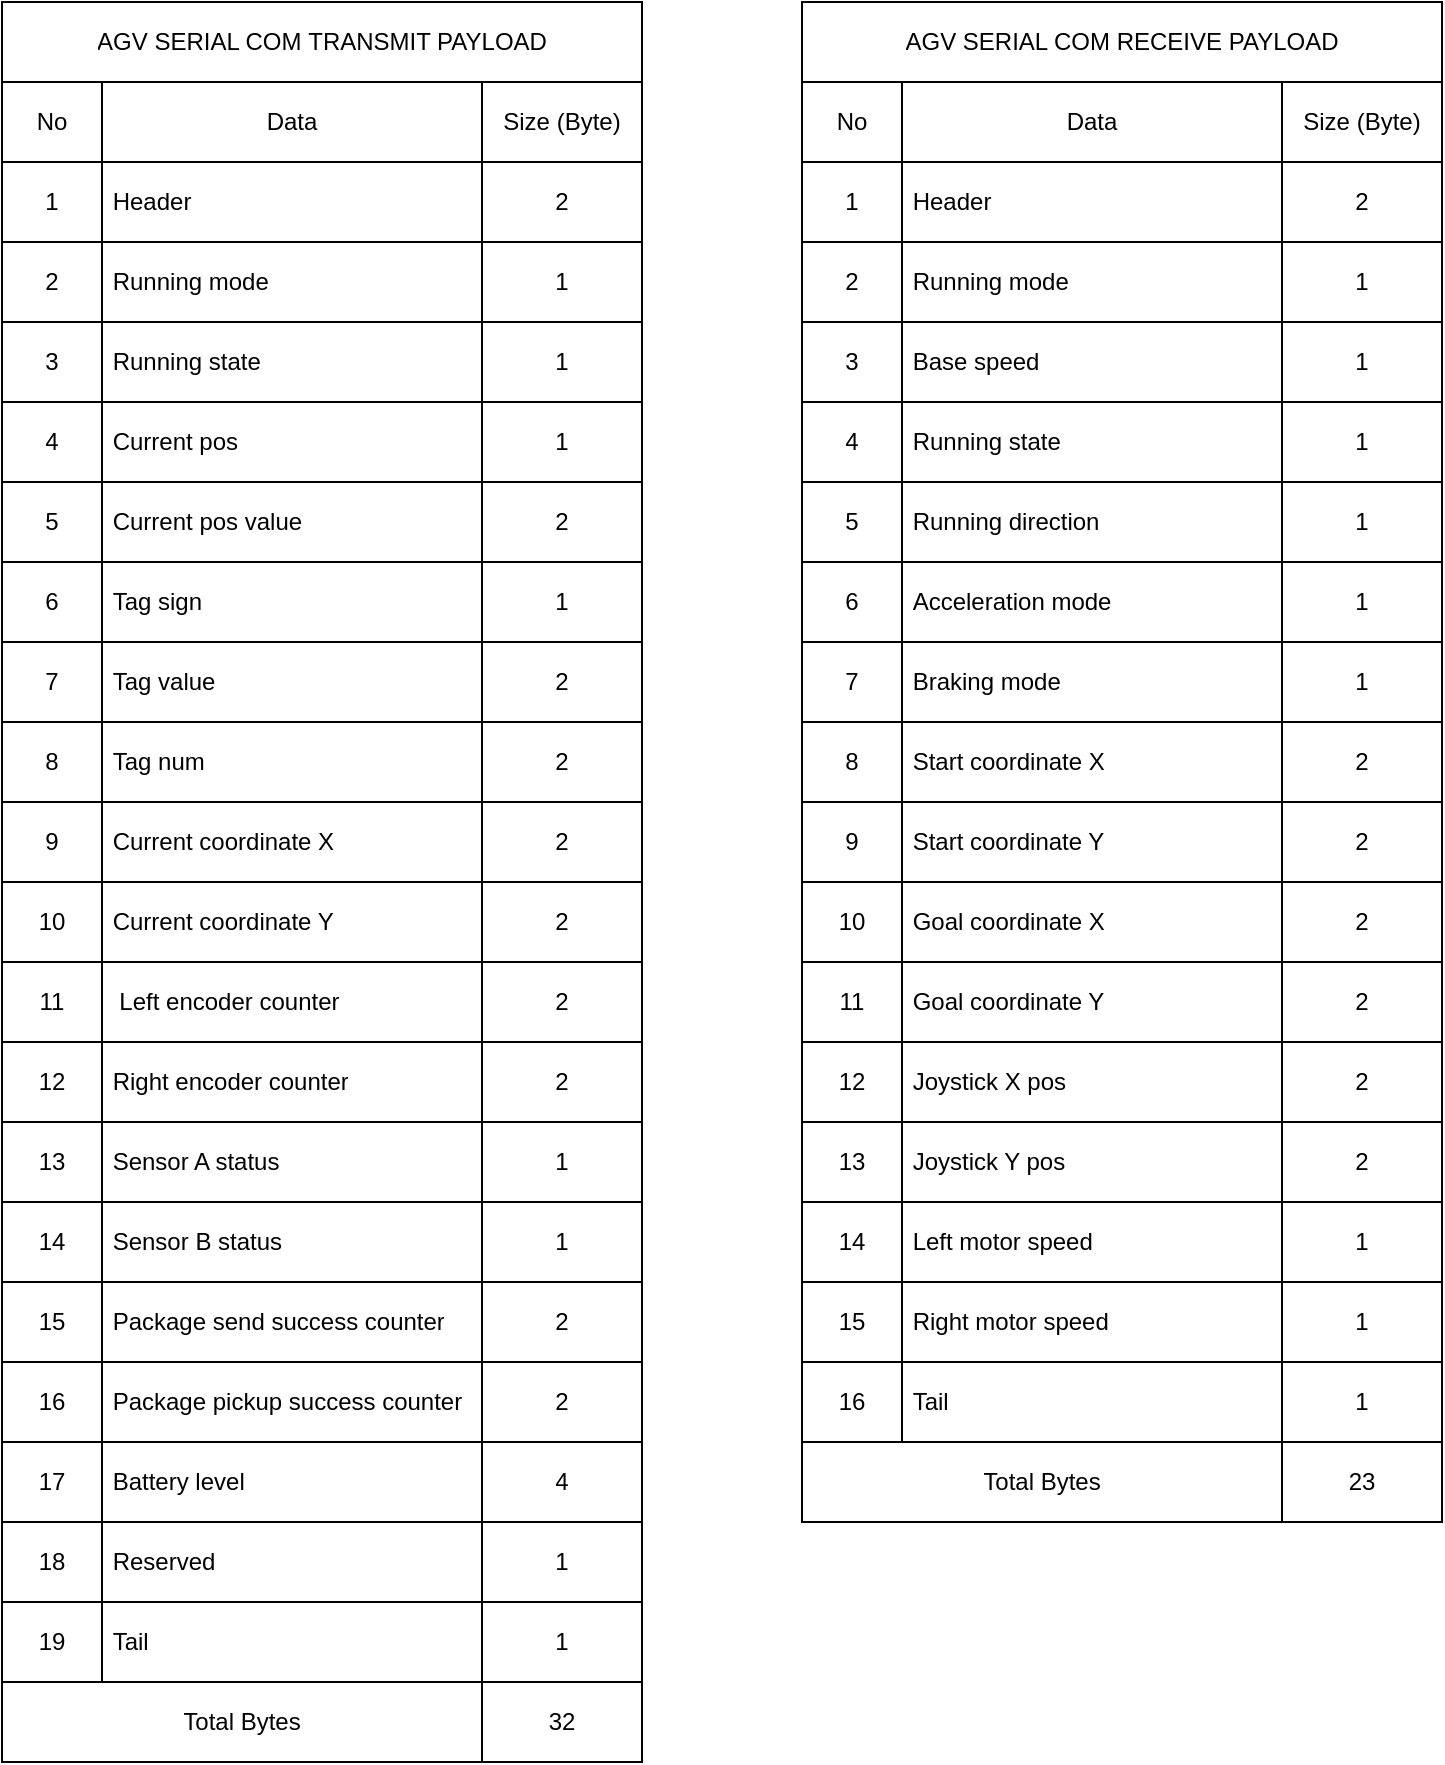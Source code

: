 <mxfile version="24.5.3" type="device" pages="3">
  <diagram name="Serial Payload" id="vYwqxEfE290PBfwFEqme">
    <mxGraphModel dx="1750" dy="1035" grid="1" gridSize="10" guides="1" tooltips="1" connect="1" arrows="1" fold="1" page="1" pageScale="1" pageWidth="827" pageHeight="1169" math="0" shadow="0">
      <root>
        <mxCell id="0" />
        <mxCell id="1" parent="0" />
        <mxCell id="1zzV5JuvSru39TJo6yj7-1" value="" style="shape=table;startSize=0;container=1;collapsible=0;childLayout=tableLayout;" vertex="1" parent="1">
          <mxGeometry x="40" y="40" width="320" height="880" as="geometry" />
        </mxCell>
        <mxCell id="1zzV5JuvSru39TJo6yj7-2" value="" style="shape=tableRow;horizontal=0;startSize=0;swimlaneHead=0;swimlaneBody=0;strokeColor=inherit;top=0;left=0;bottom=0;right=0;collapsible=0;dropTarget=0;fillColor=none;points=[[0,0.5],[1,0.5]];portConstraint=eastwest;" vertex="1" parent="1zzV5JuvSru39TJo6yj7-1">
          <mxGeometry width="320" height="40" as="geometry" />
        </mxCell>
        <mxCell id="1zzV5JuvSru39TJo6yj7-3" value="AGV SERIAL COM&amp;nbsp;&lt;span style=&quot;background-color: initial;&quot;&gt;TRANSMIT PAYLOAD&lt;/span&gt;" style="shape=partialRectangle;html=1;whiteSpace=wrap;connectable=0;strokeColor=inherit;overflow=hidden;fillColor=none;top=0;left=0;bottom=0;right=0;pointerEvents=1;rowspan=1;colspan=3;" vertex="1" parent="1zzV5JuvSru39TJo6yj7-2">
          <mxGeometry width="320" height="40" as="geometry">
            <mxRectangle width="50" height="40" as="alternateBounds" />
          </mxGeometry>
        </mxCell>
        <mxCell id="1zzV5JuvSru39TJo6yj7-4" value="" style="shape=partialRectangle;html=1;whiteSpace=wrap;connectable=0;strokeColor=inherit;overflow=hidden;fillColor=none;top=0;left=0;bottom=0;right=0;pointerEvents=1;" vertex="1" visible="0" parent="1zzV5JuvSru39TJo6yj7-2">
          <mxGeometry x="50" width="190" height="40" as="geometry">
            <mxRectangle width="190" height="40" as="alternateBounds" />
          </mxGeometry>
        </mxCell>
        <mxCell id="1zzV5JuvSru39TJo6yj7-5" value="" style="shape=partialRectangle;html=1;whiteSpace=wrap;connectable=0;strokeColor=inherit;overflow=hidden;fillColor=none;top=0;left=0;bottom=0;right=0;pointerEvents=1;" vertex="1" visible="0" parent="1zzV5JuvSru39TJo6yj7-2">
          <mxGeometry x="240" width="80" height="40" as="geometry">
            <mxRectangle width="80" height="40" as="alternateBounds" />
          </mxGeometry>
        </mxCell>
        <mxCell id="1zzV5JuvSru39TJo6yj7-6" value="" style="shape=tableRow;horizontal=0;startSize=0;swimlaneHead=0;swimlaneBody=0;strokeColor=inherit;top=0;left=0;bottom=0;right=0;collapsible=0;dropTarget=0;fillColor=none;points=[[0,0.5],[1,0.5]];portConstraint=eastwest;" vertex="1" parent="1zzV5JuvSru39TJo6yj7-1">
          <mxGeometry y="40" width="320" height="40" as="geometry" />
        </mxCell>
        <mxCell id="1zzV5JuvSru39TJo6yj7-7" value="No" style="shape=partialRectangle;html=1;whiteSpace=wrap;connectable=0;strokeColor=inherit;overflow=hidden;fillColor=none;top=0;left=0;bottom=0;right=0;pointerEvents=1;" vertex="1" parent="1zzV5JuvSru39TJo6yj7-6">
          <mxGeometry width="50" height="40" as="geometry">
            <mxRectangle width="50" height="40" as="alternateBounds" />
          </mxGeometry>
        </mxCell>
        <mxCell id="1zzV5JuvSru39TJo6yj7-8" value="Data" style="shape=partialRectangle;html=1;whiteSpace=wrap;connectable=0;strokeColor=inherit;overflow=hidden;fillColor=none;top=0;left=0;bottom=0;right=0;pointerEvents=1;" vertex="1" parent="1zzV5JuvSru39TJo6yj7-6">
          <mxGeometry x="50" width="190" height="40" as="geometry">
            <mxRectangle width="190" height="40" as="alternateBounds" />
          </mxGeometry>
        </mxCell>
        <mxCell id="1zzV5JuvSru39TJo6yj7-9" value="Size&amp;nbsp;&lt;span style=&quot;background-color: initial;&quot;&gt;(Byte)&lt;/span&gt;" style="shape=partialRectangle;html=1;whiteSpace=wrap;connectable=0;strokeColor=inherit;overflow=hidden;fillColor=none;top=0;left=0;bottom=0;right=0;pointerEvents=1;" vertex="1" parent="1zzV5JuvSru39TJo6yj7-6">
          <mxGeometry x="240" width="80" height="40" as="geometry">
            <mxRectangle width="80" height="40" as="alternateBounds" />
          </mxGeometry>
        </mxCell>
        <mxCell id="1zzV5JuvSru39TJo6yj7-10" value="" style="shape=tableRow;horizontal=0;startSize=0;swimlaneHead=0;swimlaneBody=0;strokeColor=inherit;top=0;left=0;bottom=0;right=0;collapsible=0;dropTarget=0;fillColor=none;points=[[0,0.5],[1,0.5]];portConstraint=eastwest;" vertex="1" parent="1zzV5JuvSru39TJo6yj7-1">
          <mxGeometry y="80" width="320" height="40" as="geometry" />
        </mxCell>
        <mxCell id="1zzV5JuvSru39TJo6yj7-11" value="1" style="shape=partialRectangle;html=1;whiteSpace=wrap;connectable=0;strokeColor=inherit;overflow=hidden;fillColor=none;top=0;left=0;bottom=0;right=0;pointerEvents=1;" vertex="1" parent="1zzV5JuvSru39TJo6yj7-10">
          <mxGeometry width="50" height="40" as="geometry">
            <mxRectangle width="50" height="40" as="alternateBounds" />
          </mxGeometry>
        </mxCell>
        <mxCell id="1zzV5JuvSru39TJo6yj7-12" value="&amp;nbsp;Header" style="shape=partialRectangle;html=1;whiteSpace=wrap;connectable=0;strokeColor=inherit;overflow=hidden;fillColor=none;top=0;left=0;bottom=0;right=0;pointerEvents=1;align=left;" vertex="1" parent="1zzV5JuvSru39TJo6yj7-10">
          <mxGeometry x="50" width="190" height="40" as="geometry">
            <mxRectangle width="190" height="40" as="alternateBounds" />
          </mxGeometry>
        </mxCell>
        <mxCell id="1zzV5JuvSru39TJo6yj7-13" value="2" style="shape=partialRectangle;html=1;whiteSpace=wrap;connectable=0;strokeColor=inherit;overflow=hidden;fillColor=none;top=0;left=0;bottom=0;right=0;pointerEvents=1;" vertex="1" parent="1zzV5JuvSru39TJo6yj7-10">
          <mxGeometry x="240" width="80" height="40" as="geometry">
            <mxRectangle width="80" height="40" as="alternateBounds" />
          </mxGeometry>
        </mxCell>
        <mxCell id="1zzV5JuvSru39TJo6yj7-14" value="" style="shape=tableRow;horizontal=0;startSize=0;swimlaneHead=0;swimlaneBody=0;strokeColor=inherit;top=0;left=0;bottom=0;right=0;collapsible=0;dropTarget=0;fillColor=none;points=[[0,0.5],[1,0.5]];portConstraint=eastwest;" vertex="1" parent="1zzV5JuvSru39TJo6yj7-1">
          <mxGeometry y="120" width="320" height="40" as="geometry" />
        </mxCell>
        <mxCell id="1zzV5JuvSru39TJo6yj7-15" value="2" style="shape=partialRectangle;html=1;whiteSpace=wrap;connectable=0;strokeColor=inherit;overflow=hidden;fillColor=none;top=0;left=0;bottom=0;right=0;pointerEvents=1;" vertex="1" parent="1zzV5JuvSru39TJo6yj7-14">
          <mxGeometry width="50" height="40" as="geometry">
            <mxRectangle width="50" height="40" as="alternateBounds" />
          </mxGeometry>
        </mxCell>
        <mxCell id="1zzV5JuvSru39TJo6yj7-16" value="&amp;nbsp;Running mode" style="shape=partialRectangle;html=1;whiteSpace=wrap;connectable=0;strokeColor=inherit;overflow=hidden;fillColor=none;top=0;left=0;bottom=0;right=0;pointerEvents=1;align=left;" vertex="1" parent="1zzV5JuvSru39TJo6yj7-14">
          <mxGeometry x="50" width="190" height="40" as="geometry">
            <mxRectangle width="190" height="40" as="alternateBounds" />
          </mxGeometry>
        </mxCell>
        <mxCell id="1zzV5JuvSru39TJo6yj7-17" value="1" style="shape=partialRectangle;html=1;whiteSpace=wrap;connectable=0;strokeColor=inherit;overflow=hidden;fillColor=none;top=0;left=0;bottom=0;right=0;pointerEvents=1;" vertex="1" parent="1zzV5JuvSru39TJo6yj7-14">
          <mxGeometry x="240" width="80" height="40" as="geometry">
            <mxRectangle width="80" height="40" as="alternateBounds" />
          </mxGeometry>
        </mxCell>
        <mxCell id="1zzV5JuvSru39TJo6yj7-18" value="" style="shape=tableRow;horizontal=0;startSize=0;swimlaneHead=0;swimlaneBody=0;strokeColor=inherit;top=0;left=0;bottom=0;right=0;collapsible=0;dropTarget=0;fillColor=none;points=[[0,0.5],[1,0.5]];portConstraint=eastwest;" vertex="1" parent="1zzV5JuvSru39TJo6yj7-1">
          <mxGeometry y="160" width="320" height="40" as="geometry" />
        </mxCell>
        <mxCell id="1zzV5JuvSru39TJo6yj7-19" value="3" style="shape=partialRectangle;html=1;whiteSpace=wrap;connectable=0;strokeColor=inherit;overflow=hidden;fillColor=none;top=0;left=0;bottom=0;right=0;pointerEvents=1;" vertex="1" parent="1zzV5JuvSru39TJo6yj7-18">
          <mxGeometry width="50" height="40" as="geometry">
            <mxRectangle width="50" height="40" as="alternateBounds" />
          </mxGeometry>
        </mxCell>
        <mxCell id="1zzV5JuvSru39TJo6yj7-20" value="&amp;nbsp;Running state" style="shape=partialRectangle;html=1;whiteSpace=wrap;connectable=0;strokeColor=inherit;overflow=hidden;fillColor=none;top=0;left=0;bottom=0;right=0;pointerEvents=1;align=left;" vertex="1" parent="1zzV5JuvSru39TJo6yj7-18">
          <mxGeometry x="50" width="190" height="40" as="geometry">
            <mxRectangle width="190" height="40" as="alternateBounds" />
          </mxGeometry>
        </mxCell>
        <mxCell id="1zzV5JuvSru39TJo6yj7-21" value="1" style="shape=partialRectangle;html=1;whiteSpace=wrap;connectable=0;strokeColor=inherit;overflow=hidden;fillColor=none;top=0;left=0;bottom=0;right=0;pointerEvents=1;" vertex="1" parent="1zzV5JuvSru39TJo6yj7-18">
          <mxGeometry x="240" width="80" height="40" as="geometry">
            <mxRectangle width="80" height="40" as="alternateBounds" />
          </mxGeometry>
        </mxCell>
        <mxCell id="1zzV5JuvSru39TJo6yj7-22" value="" style="shape=tableRow;horizontal=0;startSize=0;swimlaneHead=0;swimlaneBody=0;strokeColor=inherit;top=0;left=0;bottom=0;right=0;collapsible=0;dropTarget=0;fillColor=none;points=[[0,0.5],[1,0.5]];portConstraint=eastwest;" vertex="1" parent="1zzV5JuvSru39TJo6yj7-1">
          <mxGeometry y="200" width="320" height="40" as="geometry" />
        </mxCell>
        <mxCell id="1zzV5JuvSru39TJo6yj7-23" value="4" style="shape=partialRectangle;html=1;whiteSpace=wrap;connectable=0;strokeColor=inherit;overflow=hidden;fillColor=none;top=0;left=0;bottom=0;right=0;pointerEvents=1;" vertex="1" parent="1zzV5JuvSru39TJo6yj7-22">
          <mxGeometry width="50" height="40" as="geometry">
            <mxRectangle width="50" height="40" as="alternateBounds" />
          </mxGeometry>
        </mxCell>
        <mxCell id="1zzV5JuvSru39TJo6yj7-24" value="&amp;nbsp;Current pos&amp;nbsp;" style="shape=partialRectangle;html=1;whiteSpace=wrap;connectable=0;strokeColor=inherit;overflow=hidden;fillColor=none;top=0;left=0;bottom=0;right=0;pointerEvents=1;align=left;" vertex="1" parent="1zzV5JuvSru39TJo6yj7-22">
          <mxGeometry x="50" width="190" height="40" as="geometry">
            <mxRectangle width="190" height="40" as="alternateBounds" />
          </mxGeometry>
        </mxCell>
        <mxCell id="1zzV5JuvSru39TJo6yj7-25" value="1" style="shape=partialRectangle;html=1;whiteSpace=wrap;connectable=0;strokeColor=inherit;overflow=hidden;fillColor=none;top=0;left=0;bottom=0;right=0;pointerEvents=1;" vertex="1" parent="1zzV5JuvSru39TJo6yj7-22">
          <mxGeometry x="240" width="80" height="40" as="geometry">
            <mxRectangle width="80" height="40" as="alternateBounds" />
          </mxGeometry>
        </mxCell>
        <mxCell id="1zzV5JuvSru39TJo6yj7-26" value="" style="shape=tableRow;horizontal=0;startSize=0;swimlaneHead=0;swimlaneBody=0;strokeColor=inherit;top=0;left=0;bottom=0;right=0;collapsible=0;dropTarget=0;fillColor=none;points=[[0,0.5],[1,0.5]];portConstraint=eastwest;" vertex="1" parent="1zzV5JuvSru39TJo6yj7-1">
          <mxGeometry y="240" width="320" height="40" as="geometry" />
        </mxCell>
        <mxCell id="1zzV5JuvSru39TJo6yj7-27" value="5" style="shape=partialRectangle;html=1;whiteSpace=wrap;connectable=0;strokeColor=inherit;overflow=hidden;fillColor=none;top=0;left=0;bottom=0;right=0;pointerEvents=1;" vertex="1" parent="1zzV5JuvSru39TJo6yj7-26">
          <mxGeometry width="50" height="40" as="geometry">
            <mxRectangle width="50" height="40" as="alternateBounds" />
          </mxGeometry>
        </mxCell>
        <mxCell id="1zzV5JuvSru39TJo6yj7-28" value="&amp;nbsp;&lt;span style=&quot;background-color: initial;&quot;&gt;Current pos value&lt;/span&gt;" style="shape=partialRectangle;html=1;whiteSpace=wrap;connectable=0;strokeColor=inherit;overflow=hidden;fillColor=none;top=0;left=0;bottom=0;right=0;pointerEvents=1;align=left;" vertex="1" parent="1zzV5JuvSru39TJo6yj7-26">
          <mxGeometry x="50" width="190" height="40" as="geometry">
            <mxRectangle width="190" height="40" as="alternateBounds" />
          </mxGeometry>
        </mxCell>
        <mxCell id="1zzV5JuvSru39TJo6yj7-29" value="2" style="shape=partialRectangle;html=1;whiteSpace=wrap;connectable=0;strokeColor=inherit;overflow=hidden;fillColor=none;top=0;left=0;bottom=0;right=0;pointerEvents=1;" vertex="1" parent="1zzV5JuvSru39TJo6yj7-26">
          <mxGeometry x="240" width="80" height="40" as="geometry">
            <mxRectangle width="80" height="40" as="alternateBounds" />
          </mxGeometry>
        </mxCell>
        <mxCell id="1zzV5JuvSru39TJo6yj7-30" value="" style="shape=tableRow;horizontal=0;startSize=0;swimlaneHead=0;swimlaneBody=0;strokeColor=inherit;top=0;left=0;bottom=0;right=0;collapsible=0;dropTarget=0;fillColor=none;points=[[0,0.5],[1,0.5]];portConstraint=eastwest;" vertex="1" parent="1zzV5JuvSru39TJo6yj7-1">
          <mxGeometry y="280" width="320" height="40" as="geometry" />
        </mxCell>
        <mxCell id="1zzV5JuvSru39TJo6yj7-31" value="6" style="shape=partialRectangle;html=1;whiteSpace=wrap;connectable=0;strokeColor=inherit;overflow=hidden;fillColor=none;top=0;left=0;bottom=0;right=0;pointerEvents=1;" vertex="1" parent="1zzV5JuvSru39TJo6yj7-30">
          <mxGeometry width="50" height="40" as="geometry">
            <mxRectangle width="50" height="40" as="alternateBounds" />
          </mxGeometry>
        </mxCell>
        <mxCell id="1zzV5JuvSru39TJo6yj7-32" value="&amp;nbsp;Tag sign" style="shape=partialRectangle;html=1;whiteSpace=wrap;connectable=0;strokeColor=inherit;overflow=hidden;fillColor=none;top=0;left=0;bottom=0;right=0;pointerEvents=1;align=left;" vertex="1" parent="1zzV5JuvSru39TJo6yj7-30">
          <mxGeometry x="50" width="190" height="40" as="geometry">
            <mxRectangle width="190" height="40" as="alternateBounds" />
          </mxGeometry>
        </mxCell>
        <mxCell id="1zzV5JuvSru39TJo6yj7-33" value="1" style="shape=partialRectangle;html=1;whiteSpace=wrap;connectable=0;strokeColor=inherit;overflow=hidden;fillColor=none;top=0;left=0;bottom=0;right=0;pointerEvents=1;" vertex="1" parent="1zzV5JuvSru39TJo6yj7-30">
          <mxGeometry x="240" width="80" height="40" as="geometry">
            <mxRectangle width="80" height="40" as="alternateBounds" />
          </mxGeometry>
        </mxCell>
        <mxCell id="1zzV5JuvSru39TJo6yj7-34" style="shape=tableRow;horizontal=0;startSize=0;swimlaneHead=0;swimlaneBody=0;strokeColor=inherit;top=0;left=0;bottom=0;right=0;collapsible=0;dropTarget=0;fillColor=none;points=[[0,0.5],[1,0.5]];portConstraint=eastwest;" vertex="1" parent="1zzV5JuvSru39TJo6yj7-1">
          <mxGeometry y="320" width="320" height="40" as="geometry" />
        </mxCell>
        <mxCell id="1zzV5JuvSru39TJo6yj7-35" value="7" style="shape=partialRectangle;html=1;whiteSpace=wrap;connectable=0;strokeColor=inherit;overflow=hidden;fillColor=none;top=0;left=0;bottom=0;right=0;pointerEvents=1;" vertex="1" parent="1zzV5JuvSru39TJo6yj7-34">
          <mxGeometry width="50" height="40" as="geometry">
            <mxRectangle width="50" height="40" as="alternateBounds" />
          </mxGeometry>
        </mxCell>
        <mxCell id="1zzV5JuvSru39TJo6yj7-36" value="&amp;nbsp;Tag value" style="shape=partialRectangle;html=1;whiteSpace=wrap;connectable=0;strokeColor=inherit;overflow=hidden;fillColor=none;top=0;left=0;bottom=0;right=0;pointerEvents=1;align=left;" vertex="1" parent="1zzV5JuvSru39TJo6yj7-34">
          <mxGeometry x="50" width="190" height="40" as="geometry">
            <mxRectangle width="190" height="40" as="alternateBounds" />
          </mxGeometry>
        </mxCell>
        <mxCell id="1zzV5JuvSru39TJo6yj7-37" value="2" style="shape=partialRectangle;html=1;whiteSpace=wrap;connectable=0;strokeColor=inherit;overflow=hidden;fillColor=none;top=0;left=0;bottom=0;right=0;pointerEvents=1;" vertex="1" parent="1zzV5JuvSru39TJo6yj7-34">
          <mxGeometry x="240" width="80" height="40" as="geometry">
            <mxRectangle width="80" height="40" as="alternateBounds" />
          </mxGeometry>
        </mxCell>
        <mxCell id="1zzV5JuvSru39TJo6yj7-38" style="shape=tableRow;horizontal=0;startSize=0;swimlaneHead=0;swimlaneBody=0;strokeColor=inherit;top=0;left=0;bottom=0;right=0;collapsible=0;dropTarget=0;fillColor=none;points=[[0,0.5],[1,0.5]];portConstraint=eastwest;" vertex="1" parent="1zzV5JuvSru39TJo6yj7-1">
          <mxGeometry y="360" width="320" height="40" as="geometry" />
        </mxCell>
        <mxCell id="1zzV5JuvSru39TJo6yj7-39" value="8" style="shape=partialRectangle;html=1;whiteSpace=wrap;connectable=0;strokeColor=inherit;overflow=hidden;fillColor=none;top=0;left=0;bottom=0;right=0;pointerEvents=1;" vertex="1" parent="1zzV5JuvSru39TJo6yj7-38">
          <mxGeometry width="50" height="40" as="geometry">
            <mxRectangle width="50" height="40" as="alternateBounds" />
          </mxGeometry>
        </mxCell>
        <mxCell id="1zzV5JuvSru39TJo6yj7-40" value="&amp;nbsp;Tag num" style="shape=partialRectangle;html=1;whiteSpace=wrap;connectable=0;strokeColor=inherit;overflow=hidden;fillColor=none;top=0;left=0;bottom=0;right=0;pointerEvents=1;align=left;" vertex="1" parent="1zzV5JuvSru39TJo6yj7-38">
          <mxGeometry x="50" width="190" height="40" as="geometry">
            <mxRectangle width="190" height="40" as="alternateBounds" />
          </mxGeometry>
        </mxCell>
        <mxCell id="1zzV5JuvSru39TJo6yj7-41" value="2" style="shape=partialRectangle;html=1;whiteSpace=wrap;connectable=0;strokeColor=inherit;overflow=hidden;fillColor=none;top=0;left=0;bottom=0;right=0;pointerEvents=1;" vertex="1" parent="1zzV5JuvSru39TJo6yj7-38">
          <mxGeometry x="240" width="80" height="40" as="geometry">
            <mxRectangle width="80" height="40" as="alternateBounds" />
          </mxGeometry>
        </mxCell>
        <mxCell id="1zzV5JuvSru39TJo6yj7-42" style="shape=tableRow;horizontal=0;startSize=0;swimlaneHead=0;swimlaneBody=0;strokeColor=inherit;top=0;left=0;bottom=0;right=0;collapsible=0;dropTarget=0;fillColor=none;points=[[0,0.5],[1,0.5]];portConstraint=eastwest;" vertex="1" parent="1zzV5JuvSru39TJo6yj7-1">
          <mxGeometry y="400" width="320" height="40" as="geometry" />
        </mxCell>
        <mxCell id="1zzV5JuvSru39TJo6yj7-43" value="9" style="shape=partialRectangle;html=1;whiteSpace=wrap;connectable=0;strokeColor=inherit;overflow=hidden;fillColor=none;top=0;left=0;bottom=0;right=0;pointerEvents=1;" vertex="1" parent="1zzV5JuvSru39TJo6yj7-42">
          <mxGeometry width="50" height="40" as="geometry">
            <mxRectangle width="50" height="40" as="alternateBounds" />
          </mxGeometry>
        </mxCell>
        <mxCell id="1zzV5JuvSru39TJo6yj7-44" value="&amp;nbsp;Current coordinate X" style="shape=partialRectangle;html=1;whiteSpace=wrap;connectable=0;strokeColor=inherit;overflow=hidden;fillColor=none;top=0;left=0;bottom=0;right=0;pointerEvents=1;align=left;" vertex="1" parent="1zzV5JuvSru39TJo6yj7-42">
          <mxGeometry x="50" width="190" height="40" as="geometry">
            <mxRectangle width="190" height="40" as="alternateBounds" />
          </mxGeometry>
        </mxCell>
        <mxCell id="1zzV5JuvSru39TJo6yj7-45" value="2" style="shape=partialRectangle;html=1;whiteSpace=wrap;connectable=0;strokeColor=inherit;overflow=hidden;fillColor=none;top=0;left=0;bottom=0;right=0;pointerEvents=1;" vertex="1" parent="1zzV5JuvSru39TJo6yj7-42">
          <mxGeometry x="240" width="80" height="40" as="geometry">
            <mxRectangle width="80" height="40" as="alternateBounds" />
          </mxGeometry>
        </mxCell>
        <mxCell id="1zzV5JuvSru39TJo6yj7-46" style="shape=tableRow;horizontal=0;startSize=0;swimlaneHead=0;swimlaneBody=0;strokeColor=inherit;top=0;left=0;bottom=0;right=0;collapsible=0;dropTarget=0;fillColor=none;points=[[0,0.5],[1,0.5]];portConstraint=eastwest;" vertex="1" parent="1zzV5JuvSru39TJo6yj7-1">
          <mxGeometry y="440" width="320" height="40" as="geometry" />
        </mxCell>
        <mxCell id="1zzV5JuvSru39TJo6yj7-47" value="10" style="shape=partialRectangle;html=1;whiteSpace=wrap;connectable=0;strokeColor=inherit;overflow=hidden;fillColor=none;top=0;left=0;bottom=0;right=0;pointerEvents=1;" vertex="1" parent="1zzV5JuvSru39TJo6yj7-46">
          <mxGeometry width="50" height="40" as="geometry">
            <mxRectangle width="50" height="40" as="alternateBounds" />
          </mxGeometry>
        </mxCell>
        <mxCell id="1zzV5JuvSru39TJo6yj7-48" value="&amp;nbsp;Current coordinate Y" style="shape=partialRectangle;html=1;whiteSpace=wrap;connectable=0;strokeColor=inherit;overflow=hidden;fillColor=none;top=0;left=0;bottom=0;right=0;pointerEvents=1;align=left;" vertex="1" parent="1zzV5JuvSru39TJo6yj7-46">
          <mxGeometry x="50" width="190" height="40" as="geometry">
            <mxRectangle width="190" height="40" as="alternateBounds" />
          </mxGeometry>
        </mxCell>
        <mxCell id="1zzV5JuvSru39TJo6yj7-49" value="2" style="shape=partialRectangle;html=1;whiteSpace=wrap;connectable=0;strokeColor=inherit;overflow=hidden;fillColor=none;top=0;left=0;bottom=0;right=0;pointerEvents=1;" vertex="1" parent="1zzV5JuvSru39TJo6yj7-46">
          <mxGeometry x="240" width="80" height="40" as="geometry">
            <mxRectangle width="80" height="40" as="alternateBounds" />
          </mxGeometry>
        </mxCell>
        <mxCell id="1zzV5JuvSru39TJo6yj7-50" style="shape=tableRow;horizontal=0;startSize=0;swimlaneHead=0;swimlaneBody=0;strokeColor=inherit;top=0;left=0;bottom=0;right=0;collapsible=0;dropTarget=0;fillColor=none;points=[[0,0.5],[1,0.5]];portConstraint=eastwest;" vertex="1" parent="1zzV5JuvSru39TJo6yj7-1">
          <mxGeometry y="480" width="320" height="40" as="geometry" />
        </mxCell>
        <mxCell id="1zzV5JuvSru39TJo6yj7-51" value="11" style="shape=partialRectangle;html=1;whiteSpace=wrap;connectable=0;strokeColor=inherit;overflow=hidden;fillColor=none;top=0;left=0;bottom=0;right=0;pointerEvents=1;" vertex="1" parent="1zzV5JuvSru39TJo6yj7-50">
          <mxGeometry width="50" height="40" as="geometry">
            <mxRectangle width="50" height="40" as="alternateBounds" />
          </mxGeometry>
        </mxCell>
        <mxCell id="1zzV5JuvSru39TJo6yj7-52" value="&amp;nbsp; Left encoder counter" style="shape=partialRectangle;html=1;whiteSpace=wrap;connectable=0;strokeColor=inherit;overflow=hidden;fillColor=none;top=0;left=0;bottom=0;right=0;pointerEvents=1;align=left;" vertex="1" parent="1zzV5JuvSru39TJo6yj7-50">
          <mxGeometry x="50" width="190" height="40" as="geometry">
            <mxRectangle width="190" height="40" as="alternateBounds" />
          </mxGeometry>
        </mxCell>
        <mxCell id="1zzV5JuvSru39TJo6yj7-53" value="2" style="shape=partialRectangle;html=1;whiteSpace=wrap;connectable=0;strokeColor=inherit;overflow=hidden;fillColor=none;top=0;left=0;bottom=0;right=0;pointerEvents=1;" vertex="1" parent="1zzV5JuvSru39TJo6yj7-50">
          <mxGeometry x="240" width="80" height="40" as="geometry">
            <mxRectangle width="80" height="40" as="alternateBounds" />
          </mxGeometry>
        </mxCell>
        <mxCell id="1zzV5JuvSru39TJo6yj7-54" style="shape=tableRow;horizontal=0;startSize=0;swimlaneHead=0;swimlaneBody=0;strokeColor=inherit;top=0;left=0;bottom=0;right=0;collapsible=0;dropTarget=0;fillColor=none;points=[[0,0.5],[1,0.5]];portConstraint=eastwest;" vertex="1" parent="1zzV5JuvSru39TJo6yj7-1">
          <mxGeometry y="520" width="320" height="40" as="geometry" />
        </mxCell>
        <mxCell id="1zzV5JuvSru39TJo6yj7-55" value="12" style="shape=partialRectangle;html=1;whiteSpace=wrap;connectable=0;strokeColor=inherit;overflow=hidden;fillColor=none;top=0;left=0;bottom=0;right=0;pointerEvents=1;" vertex="1" parent="1zzV5JuvSru39TJo6yj7-54">
          <mxGeometry width="50" height="40" as="geometry">
            <mxRectangle width="50" height="40" as="alternateBounds" />
          </mxGeometry>
        </mxCell>
        <mxCell id="1zzV5JuvSru39TJo6yj7-56" value="&amp;nbsp;Right encoder counter" style="shape=partialRectangle;html=1;whiteSpace=wrap;connectable=0;strokeColor=inherit;overflow=hidden;fillColor=none;top=0;left=0;bottom=0;right=0;pointerEvents=1;align=left;" vertex="1" parent="1zzV5JuvSru39TJo6yj7-54">
          <mxGeometry x="50" width="190" height="40" as="geometry">
            <mxRectangle width="190" height="40" as="alternateBounds" />
          </mxGeometry>
        </mxCell>
        <mxCell id="1zzV5JuvSru39TJo6yj7-57" value="2" style="shape=partialRectangle;html=1;whiteSpace=wrap;connectable=0;strokeColor=inherit;overflow=hidden;fillColor=none;top=0;left=0;bottom=0;right=0;pointerEvents=1;" vertex="1" parent="1zzV5JuvSru39TJo6yj7-54">
          <mxGeometry x="240" width="80" height="40" as="geometry">
            <mxRectangle width="80" height="40" as="alternateBounds" />
          </mxGeometry>
        </mxCell>
        <mxCell id="1zzV5JuvSru39TJo6yj7-58" style="shape=tableRow;horizontal=0;startSize=0;swimlaneHead=0;swimlaneBody=0;strokeColor=inherit;top=0;left=0;bottom=0;right=0;collapsible=0;dropTarget=0;fillColor=none;points=[[0,0.5],[1,0.5]];portConstraint=eastwest;" vertex="1" parent="1zzV5JuvSru39TJo6yj7-1">
          <mxGeometry y="560" width="320" height="40" as="geometry" />
        </mxCell>
        <mxCell id="1zzV5JuvSru39TJo6yj7-59" value="13" style="shape=partialRectangle;html=1;whiteSpace=wrap;connectable=0;strokeColor=inherit;overflow=hidden;fillColor=none;top=0;left=0;bottom=0;right=0;pointerEvents=1;" vertex="1" parent="1zzV5JuvSru39TJo6yj7-58">
          <mxGeometry width="50" height="40" as="geometry">
            <mxRectangle width="50" height="40" as="alternateBounds" />
          </mxGeometry>
        </mxCell>
        <mxCell id="1zzV5JuvSru39TJo6yj7-60" value="&amp;nbsp;Sensor A status" style="shape=partialRectangle;html=1;whiteSpace=wrap;connectable=0;strokeColor=inherit;overflow=hidden;fillColor=none;top=0;left=0;bottom=0;right=0;pointerEvents=1;align=left;" vertex="1" parent="1zzV5JuvSru39TJo6yj7-58">
          <mxGeometry x="50" width="190" height="40" as="geometry">
            <mxRectangle width="190" height="40" as="alternateBounds" />
          </mxGeometry>
        </mxCell>
        <mxCell id="1zzV5JuvSru39TJo6yj7-61" value="1" style="shape=partialRectangle;html=1;whiteSpace=wrap;connectable=0;strokeColor=inherit;overflow=hidden;fillColor=none;top=0;left=0;bottom=0;right=0;pointerEvents=1;" vertex="1" parent="1zzV5JuvSru39TJo6yj7-58">
          <mxGeometry x="240" width="80" height="40" as="geometry">
            <mxRectangle width="80" height="40" as="alternateBounds" />
          </mxGeometry>
        </mxCell>
        <mxCell id="1zzV5JuvSru39TJo6yj7-62" style="shape=tableRow;horizontal=0;startSize=0;swimlaneHead=0;swimlaneBody=0;strokeColor=inherit;top=0;left=0;bottom=0;right=0;collapsible=0;dropTarget=0;fillColor=none;points=[[0,0.5],[1,0.5]];portConstraint=eastwest;" vertex="1" parent="1zzV5JuvSru39TJo6yj7-1">
          <mxGeometry y="600" width="320" height="40" as="geometry" />
        </mxCell>
        <mxCell id="1zzV5JuvSru39TJo6yj7-63" value="14" style="shape=partialRectangle;html=1;whiteSpace=wrap;connectable=0;strokeColor=inherit;overflow=hidden;fillColor=none;top=0;left=0;bottom=0;right=0;pointerEvents=1;" vertex="1" parent="1zzV5JuvSru39TJo6yj7-62">
          <mxGeometry width="50" height="40" as="geometry">
            <mxRectangle width="50" height="40" as="alternateBounds" />
          </mxGeometry>
        </mxCell>
        <mxCell id="1zzV5JuvSru39TJo6yj7-64" value="&amp;nbsp;Sensor B status" style="shape=partialRectangle;html=1;whiteSpace=wrap;connectable=0;strokeColor=inherit;overflow=hidden;fillColor=none;top=0;left=0;bottom=0;right=0;pointerEvents=1;align=left;" vertex="1" parent="1zzV5JuvSru39TJo6yj7-62">
          <mxGeometry x="50" width="190" height="40" as="geometry">
            <mxRectangle width="190" height="40" as="alternateBounds" />
          </mxGeometry>
        </mxCell>
        <mxCell id="1zzV5JuvSru39TJo6yj7-65" value="1" style="shape=partialRectangle;html=1;whiteSpace=wrap;connectable=0;strokeColor=inherit;overflow=hidden;fillColor=none;top=0;left=0;bottom=0;right=0;pointerEvents=1;" vertex="1" parent="1zzV5JuvSru39TJo6yj7-62">
          <mxGeometry x="240" width="80" height="40" as="geometry">
            <mxRectangle width="80" height="40" as="alternateBounds" />
          </mxGeometry>
        </mxCell>
        <mxCell id="1zzV5JuvSru39TJo6yj7-66" style="shape=tableRow;horizontal=0;startSize=0;swimlaneHead=0;swimlaneBody=0;strokeColor=inherit;top=0;left=0;bottom=0;right=0;collapsible=0;dropTarget=0;fillColor=none;points=[[0,0.5],[1,0.5]];portConstraint=eastwest;" vertex="1" parent="1zzV5JuvSru39TJo6yj7-1">
          <mxGeometry y="640" width="320" height="40" as="geometry" />
        </mxCell>
        <mxCell id="1zzV5JuvSru39TJo6yj7-67" value="15" style="shape=partialRectangle;html=1;whiteSpace=wrap;connectable=0;strokeColor=inherit;overflow=hidden;fillColor=none;top=0;left=0;bottom=0;right=0;pointerEvents=1;" vertex="1" parent="1zzV5JuvSru39TJo6yj7-66">
          <mxGeometry width="50" height="40" as="geometry">
            <mxRectangle width="50" height="40" as="alternateBounds" />
          </mxGeometry>
        </mxCell>
        <mxCell id="1zzV5JuvSru39TJo6yj7-68" value="&amp;nbsp;Package send success counter" style="shape=partialRectangle;html=1;whiteSpace=wrap;connectable=0;strokeColor=inherit;overflow=hidden;fillColor=none;top=0;left=0;bottom=0;right=0;pointerEvents=1;align=left;" vertex="1" parent="1zzV5JuvSru39TJo6yj7-66">
          <mxGeometry x="50" width="190" height="40" as="geometry">
            <mxRectangle width="190" height="40" as="alternateBounds" />
          </mxGeometry>
        </mxCell>
        <mxCell id="1zzV5JuvSru39TJo6yj7-69" value="2" style="shape=partialRectangle;html=1;whiteSpace=wrap;connectable=0;strokeColor=inherit;overflow=hidden;fillColor=none;top=0;left=0;bottom=0;right=0;pointerEvents=1;" vertex="1" parent="1zzV5JuvSru39TJo6yj7-66">
          <mxGeometry x="240" width="80" height="40" as="geometry">
            <mxRectangle width="80" height="40" as="alternateBounds" />
          </mxGeometry>
        </mxCell>
        <mxCell id="1zzV5JuvSru39TJo6yj7-70" style="shape=tableRow;horizontal=0;startSize=0;swimlaneHead=0;swimlaneBody=0;strokeColor=inherit;top=0;left=0;bottom=0;right=0;collapsible=0;dropTarget=0;fillColor=none;points=[[0,0.5],[1,0.5]];portConstraint=eastwest;" vertex="1" parent="1zzV5JuvSru39TJo6yj7-1">
          <mxGeometry y="680" width="320" height="40" as="geometry" />
        </mxCell>
        <mxCell id="1zzV5JuvSru39TJo6yj7-71" value="16" style="shape=partialRectangle;html=1;whiteSpace=wrap;connectable=0;strokeColor=inherit;overflow=hidden;fillColor=none;top=0;left=0;bottom=0;right=0;pointerEvents=1;" vertex="1" parent="1zzV5JuvSru39TJo6yj7-70">
          <mxGeometry width="50" height="40" as="geometry">
            <mxRectangle width="50" height="40" as="alternateBounds" />
          </mxGeometry>
        </mxCell>
        <mxCell id="1zzV5JuvSru39TJo6yj7-72" value="&amp;nbsp;Package pickup success counter" style="shape=partialRectangle;html=1;whiteSpace=wrap;connectable=0;strokeColor=inherit;overflow=hidden;fillColor=none;top=0;left=0;bottom=0;right=0;pointerEvents=1;align=left;" vertex="1" parent="1zzV5JuvSru39TJo6yj7-70">
          <mxGeometry x="50" width="190" height="40" as="geometry">
            <mxRectangle width="190" height="40" as="alternateBounds" />
          </mxGeometry>
        </mxCell>
        <mxCell id="1zzV5JuvSru39TJo6yj7-73" value="2" style="shape=partialRectangle;html=1;whiteSpace=wrap;connectable=0;strokeColor=inherit;overflow=hidden;fillColor=none;top=0;left=0;bottom=0;right=0;pointerEvents=1;" vertex="1" parent="1zzV5JuvSru39TJo6yj7-70">
          <mxGeometry x="240" width="80" height="40" as="geometry">
            <mxRectangle width="80" height="40" as="alternateBounds" />
          </mxGeometry>
        </mxCell>
        <mxCell id="1zzV5JuvSru39TJo6yj7-74" style="shape=tableRow;horizontal=0;startSize=0;swimlaneHead=0;swimlaneBody=0;strokeColor=inherit;top=0;left=0;bottom=0;right=0;collapsible=0;dropTarget=0;fillColor=none;points=[[0,0.5],[1,0.5]];portConstraint=eastwest;" vertex="1" parent="1zzV5JuvSru39TJo6yj7-1">
          <mxGeometry y="720" width="320" height="40" as="geometry" />
        </mxCell>
        <mxCell id="1zzV5JuvSru39TJo6yj7-75" value="17" style="shape=partialRectangle;html=1;whiteSpace=wrap;connectable=0;strokeColor=inherit;overflow=hidden;fillColor=none;top=0;left=0;bottom=0;right=0;pointerEvents=1;" vertex="1" parent="1zzV5JuvSru39TJo6yj7-74">
          <mxGeometry width="50" height="40" as="geometry">
            <mxRectangle width="50" height="40" as="alternateBounds" />
          </mxGeometry>
        </mxCell>
        <mxCell id="1zzV5JuvSru39TJo6yj7-76" value="&amp;nbsp;Battery level" style="shape=partialRectangle;html=1;whiteSpace=wrap;connectable=0;strokeColor=inherit;overflow=hidden;fillColor=none;top=0;left=0;bottom=0;right=0;pointerEvents=1;align=left;" vertex="1" parent="1zzV5JuvSru39TJo6yj7-74">
          <mxGeometry x="50" width="190" height="40" as="geometry">
            <mxRectangle width="190" height="40" as="alternateBounds" />
          </mxGeometry>
        </mxCell>
        <mxCell id="1zzV5JuvSru39TJo6yj7-77" value="4" style="shape=partialRectangle;html=1;whiteSpace=wrap;connectable=0;strokeColor=inherit;overflow=hidden;fillColor=none;top=0;left=0;bottom=0;right=0;pointerEvents=1;" vertex="1" parent="1zzV5JuvSru39TJo6yj7-74">
          <mxGeometry x="240" width="80" height="40" as="geometry">
            <mxRectangle width="80" height="40" as="alternateBounds" />
          </mxGeometry>
        </mxCell>
        <mxCell id="1zzV5JuvSru39TJo6yj7-94" style="shape=tableRow;horizontal=0;startSize=0;swimlaneHead=0;swimlaneBody=0;strokeColor=inherit;top=0;left=0;bottom=0;right=0;collapsible=0;dropTarget=0;fillColor=none;points=[[0,0.5],[1,0.5]];portConstraint=eastwest;" vertex="1" parent="1zzV5JuvSru39TJo6yj7-1">
          <mxGeometry y="760" width="320" height="40" as="geometry" />
        </mxCell>
        <mxCell id="1zzV5JuvSru39TJo6yj7-95" value="18" style="shape=partialRectangle;html=1;whiteSpace=wrap;connectable=0;strokeColor=inherit;overflow=hidden;fillColor=none;top=0;left=0;bottom=0;right=0;pointerEvents=1;" vertex="1" parent="1zzV5JuvSru39TJo6yj7-94">
          <mxGeometry width="50" height="40" as="geometry">
            <mxRectangle width="50" height="40" as="alternateBounds" />
          </mxGeometry>
        </mxCell>
        <mxCell id="1zzV5JuvSru39TJo6yj7-96" value="&amp;nbsp;Reserved" style="shape=partialRectangle;html=1;whiteSpace=wrap;connectable=0;strokeColor=inherit;overflow=hidden;fillColor=none;top=0;left=0;bottom=0;right=0;pointerEvents=1;align=left;" vertex="1" parent="1zzV5JuvSru39TJo6yj7-94">
          <mxGeometry x="50" width="190" height="40" as="geometry">
            <mxRectangle width="190" height="40" as="alternateBounds" />
          </mxGeometry>
        </mxCell>
        <mxCell id="1zzV5JuvSru39TJo6yj7-97" value="1" style="shape=partialRectangle;html=1;whiteSpace=wrap;connectable=0;strokeColor=inherit;overflow=hidden;fillColor=none;top=0;left=0;bottom=0;right=0;pointerEvents=1;" vertex="1" parent="1zzV5JuvSru39TJo6yj7-94">
          <mxGeometry x="240" width="80" height="40" as="geometry">
            <mxRectangle width="80" height="40" as="alternateBounds" />
          </mxGeometry>
        </mxCell>
        <mxCell id="1zzV5JuvSru39TJo6yj7-78" style="shape=tableRow;horizontal=0;startSize=0;swimlaneHead=0;swimlaneBody=0;strokeColor=inherit;top=0;left=0;bottom=0;right=0;collapsible=0;dropTarget=0;fillColor=none;points=[[0,0.5],[1,0.5]];portConstraint=eastwest;" vertex="1" parent="1zzV5JuvSru39TJo6yj7-1">
          <mxGeometry y="800" width="320" height="40" as="geometry" />
        </mxCell>
        <mxCell id="1zzV5JuvSru39TJo6yj7-79" value="19" style="shape=partialRectangle;html=1;whiteSpace=wrap;connectable=0;strokeColor=inherit;overflow=hidden;fillColor=none;top=0;left=0;bottom=0;right=0;pointerEvents=1;" vertex="1" parent="1zzV5JuvSru39TJo6yj7-78">
          <mxGeometry width="50" height="40" as="geometry">
            <mxRectangle width="50" height="40" as="alternateBounds" />
          </mxGeometry>
        </mxCell>
        <mxCell id="1zzV5JuvSru39TJo6yj7-80" value="&amp;nbsp;Tail" style="shape=partialRectangle;html=1;whiteSpace=wrap;connectable=0;strokeColor=inherit;overflow=hidden;fillColor=none;top=0;left=0;bottom=0;right=0;pointerEvents=1;align=left;" vertex="1" parent="1zzV5JuvSru39TJo6yj7-78">
          <mxGeometry x="50" width="190" height="40" as="geometry">
            <mxRectangle width="190" height="40" as="alternateBounds" />
          </mxGeometry>
        </mxCell>
        <mxCell id="1zzV5JuvSru39TJo6yj7-81" value="1" style="shape=partialRectangle;html=1;whiteSpace=wrap;connectable=0;strokeColor=inherit;overflow=hidden;fillColor=none;top=0;left=0;bottom=0;right=0;pointerEvents=1;" vertex="1" parent="1zzV5JuvSru39TJo6yj7-78">
          <mxGeometry x="240" width="80" height="40" as="geometry">
            <mxRectangle width="80" height="40" as="alternateBounds" />
          </mxGeometry>
        </mxCell>
        <mxCell id="1zzV5JuvSru39TJo6yj7-90" style="shape=tableRow;horizontal=0;startSize=0;swimlaneHead=0;swimlaneBody=0;strokeColor=inherit;top=0;left=0;bottom=0;right=0;collapsible=0;dropTarget=0;fillColor=none;points=[[0,0.5],[1,0.5]];portConstraint=eastwest;" vertex="1" parent="1zzV5JuvSru39TJo6yj7-1">
          <mxGeometry y="840" width="320" height="40" as="geometry" />
        </mxCell>
        <mxCell id="1zzV5JuvSru39TJo6yj7-91" value="Total Bytes" style="shape=partialRectangle;html=1;whiteSpace=wrap;connectable=0;strokeColor=inherit;overflow=hidden;fillColor=none;top=0;left=0;bottom=0;right=0;pointerEvents=1;rowspan=1;colspan=2;" vertex="1" parent="1zzV5JuvSru39TJo6yj7-90">
          <mxGeometry width="240" height="40" as="geometry">
            <mxRectangle width="50" height="40" as="alternateBounds" />
          </mxGeometry>
        </mxCell>
        <mxCell id="1zzV5JuvSru39TJo6yj7-92" style="shape=partialRectangle;html=1;whiteSpace=wrap;connectable=0;strokeColor=inherit;overflow=hidden;fillColor=none;top=0;left=0;bottom=0;right=0;pointerEvents=1;align=left;" vertex="1" visible="0" parent="1zzV5JuvSru39TJo6yj7-90">
          <mxGeometry x="50" width="190" height="40" as="geometry">
            <mxRectangle width="190" height="40" as="alternateBounds" />
          </mxGeometry>
        </mxCell>
        <mxCell id="1zzV5JuvSru39TJo6yj7-93" value="32" style="shape=partialRectangle;html=1;whiteSpace=wrap;connectable=0;strokeColor=inherit;overflow=hidden;fillColor=none;top=0;left=0;bottom=0;right=0;pointerEvents=1;" vertex="1" parent="1zzV5JuvSru39TJo6yj7-90">
          <mxGeometry x="240" width="80" height="40" as="geometry">
            <mxRectangle width="80" height="40" as="alternateBounds" />
          </mxGeometry>
        </mxCell>
        <mxCell id="1zzV5JuvSru39TJo6yj7-187" value="" style="shape=table;startSize=0;container=1;collapsible=0;childLayout=tableLayout;" vertex="1" parent="1">
          <mxGeometry x="440" y="40" width="320" height="760" as="geometry" />
        </mxCell>
        <mxCell id="1zzV5JuvSru39TJo6yj7-188" value="" style="shape=tableRow;horizontal=0;startSize=0;swimlaneHead=0;swimlaneBody=0;strokeColor=inherit;top=0;left=0;bottom=0;right=0;collapsible=0;dropTarget=0;fillColor=none;points=[[0,0.5],[1,0.5]];portConstraint=eastwest;" vertex="1" parent="1zzV5JuvSru39TJo6yj7-187">
          <mxGeometry width="320" height="40" as="geometry" />
        </mxCell>
        <mxCell id="1zzV5JuvSru39TJo6yj7-189" value="AGV SERIAL COM&amp;nbsp;&lt;span style=&quot;background-color: initial;&quot;&gt;RECEIVE PAYLOAD&lt;/span&gt;" style="shape=partialRectangle;html=1;whiteSpace=wrap;connectable=0;strokeColor=inherit;overflow=hidden;fillColor=none;top=0;left=0;bottom=0;right=0;pointerEvents=1;rowspan=1;colspan=3;" vertex="1" parent="1zzV5JuvSru39TJo6yj7-188">
          <mxGeometry width="320" height="40" as="geometry">
            <mxRectangle width="50" height="40" as="alternateBounds" />
          </mxGeometry>
        </mxCell>
        <mxCell id="1zzV5JuvSru39TJo6yj7-190" value="" style="shape=partialRectangle;html=1;whiteSpace=wrap;connectable=0;strokeColor=inherit;overflow=hidden;fillColor=none;top=0;left=0;bottom=0;right=0;pointerEvents=1;" vertex="1" visible="0" parent="1zzV5JuvSru39TJo6yj7-188">
          <mxGeometry x="50" width="190" height="40" as="geometry">
            <mxRectangle width="190" height="40" as="alternateBounds" />
          </mxGeometry>
        </mxCell>
        <mxCell id="1zzV5JuvSru39TJo6yj7-191" value="" style="shape=partialRectangle;html=1;whiteSpace=wrap;connectable=0;strokeColor=inherit;overflow=hidden;fillColor=none;top=0;left=0;bottom=0;right=0;pointerEvents=1;" vertex="1" visible="0" parent="1zzV5JuvSru39TJo6yj7-188">
          <mxGeometry x="240" width="80" height="40" as="geometry">
            <mxRectangle width="80" height="40" as="alternateBounds" />
          </mxGeometry>
        </mxCell>
        <mxCell id="1zzV5JuvSru39TJo6yj7-192" value="" style="shape=tableRow;horizontal=0;startSize=0;swimlaneHead=0;swimlaneBody=0;strokeColor=inherit;top=0;left=0;bottom=0;right=0;collapsible=0;dropTarget=0;fillColor=none;points=[[0,0.5],[1,0.5]];portConstraint=eastwest;" vertex="1" parent="1zzV5JuvSru39TJo6yj7-187">
          <mxGeometry y="40" width="320" height="40" as="geometry" />
        </mxCell>
        <mxCell id="1zzV5JuvSru39TJo6yj7-193" value="No" style="shape=partialRectangle;html=1;whiteSpace=wrap;connectable=0;strokeColor=inherit;overflow=hidden;fillColor=none;top=0;left=0;bottom=0;right=0;pointerEvents=1;" vertex="1" parent="1zzV5JuvSru39TJo6yj7-192">
          <mxGeometry width="50" height="40" as="geometry">
            <mxRectangle width="50" height="40" as="alternateBounds" />
          </mxGeometry>
        </mxCell>
        <mxCell id="1zzV5JuvSru39TJo6yj7-194" value="Data" style="shape=partialRectangle;html=1;whiteSpace=wrap;connectable=0;strokeColor=inherit;overflow=hidden;fillColor=none;top=0;left=0;bottom=0;right=0;pointerEvents=1;" vertex="1" parent="1zzV5JuvSru39TJo6yj7-192">
          <mxGeometry x="50" width="190" height="40" as="geometry">
            <mxRectangle width="190" height="40" as="alternateBounds" />
          </mxGeometry>
        </mxCell>
        <mxCell id="1zzV5JuvSru39TJo6yj7-195" value="Size&amp;nbsp;&lt;span style=&quot;background-color: initial;&quot;&gt;(Byte)&lt;/span&gt;" style="shape=partialRectangle;html=1;whiteSpace=wrap;connectable=0;strokeColor=inherit;overflow=hidden;fillColor=none;top=0;left=0;bottom=0;right=0;pointerEvents=1;" vertex="1" parent="1zzV5JuvSru39TJo6yj7-192">
          <mxGeometry x="240" width="80" height="40" as="geometry">
            <mxRectangle width="80" height="40" as="alternateBounds" />
          </mxGeometry>
        </mxCell>
        <mxCell id="1zzV5JuvSru39TJo6yj7-196" value="" style="shape=tableRow;horizontal=0;startSize=0;swimlaneHead=0;swimlaneBody=0;strokeColor=inherit;top=0;left=0;bottom=0;right=0;collapsible=0;dropTarget=0;fillColor=none;points=[[0,0.5],[1,0.5]];portConstraint=eastwest;" vertex="1" parent="1zzV5JuvSru39TJo6yj7-187">
          <mxGeometry y="80" width="320" height="40" as="geometry" />
        </mxCell>
        <mxCell id="1zzV5JuvSru39TJo6yj7-197" value="1" style="shape=partialRectangle;html=1;whiteSpace=wrap;connectable=0;strokeColor=inherit;overflow=hidden;fillColor=none;top=0;left=0;bottom=0;right=0;pointerEvents=1;" vertex="1" parent="1zzV5JuvSru39TJo6yj7-196">
          <mxGeometry width="50" height="40" as="geometry">
            <mxRectangle width="50" height="40" as="alternateBounds" />
          </mxGeometry>
        </mxCell>
        <mxCell id="1zzV5JuvSru39TJo6yj7-198" value="&amp;nbsp;Header" style="shape=partialRectangle;html=1;whiteSpace=wrap;connectable=0;strokeColor=inherit;overflow=hidden;fillColor=none;top=0;left=0;bottom=0;right=0;pointerEvents=1;align=left;" vertex="1" parent="1zzV5JuvSru39TJo6yj7-196">
          <mxGeometry x="50" width="190" height="40" as="geometry">
            <mxRectangle width="190" height="40" as="alternateBounds" />
          </mxGeometry>
        </mxCell>
        <mxCell id="1zzV5JuvSru39TJo6yj7-199" value="2" style="shape=partialRectangle;html=1;whiteSpace=wrap;connectable=0;strokeColor=inherit;overflow=hidden;fillColor=none;top=0;left=0;bottom=0;right=0;pointerEvents=1;" vertex="1" parent="1zzV5JuvSru39TJo6yj7-196">
          <mxGeometry x="240" width="80" height="40" as="geometry">
            <mxRectangle width="80" height="40" as="alternateBounds" />
          </mxGeometry>
        </mxCell>
        <mxCell id="1zzV5JuvSru39TJo6yj7-200" value="" style="shape=tableRow;horizontal=0;startSize=0;swimlaneHead=0;swimlaneBody=0;strokeColor=inherit;top=0;left=0;bottom=0;right=0;collapsible=0;dropTarget=0;fillColor=none;points=[[0,0.5],[1,0.5]];portConstraint=eastwest;" vertex="1" parent="1zzV5JuvSru39TJo6yj7-187">
          <mxGeometry y="120" width="320" height="40" as="geometry" />
        </mxCell>
        <mxCell id="1zzV5JuvSru39TJo6yj7-201" value="2" style="shape=partialRectangle;html=1;whiteSpace=wrap;connectable=0;strokeColor=inherit;overflow=hidden;fillColor=none;top=0;left=0;bottom=0;right=0;pointerEvents=1;" vertex="1" parent="1zzV5JuvSru39TJo6yj7-200">
          <mxGeometry width="50" height="40" as="geometry">
            <mxRectangle width="50" height="40" as="alternateBounds" />
          </mxGeometry>
        </mxCell>
        <mxCell id="1zzV5JuvSru39TJo6yj7-202" value="&amp;nbsp;Running mode" style="shape=partialRectangle;html=1;whiteSpace=wrap;connectable=0;strokeColor=inherit;overflow=hidden;fillColor=none;top=0;left=0;bottom=0;right=0;pointerEvents=1;align=left;" vertex="1" parent="1zzV5JuvSru39TJo6yj7-200">
          <mxGeometry x="50" width="190" height="40" as="geometry">
            <mxRectangle width="190" height="40" as="alternateBounds" />
          </mxGeometry>
        </mxCell>
        <mxCell id="1zzV5JuvSru39TJo6yj7-203" value="1" style="shape=partialRectangle;html=1;whiteSpace=wrap;connectable=0;strokeColor=inherit;overflow=hidden;fillColor=none;top=0;left=0;bottom=0;right=0;pointerEvents=1;" vertex="1" parent="1zzV5JuvSru39TJo6yj7-200">
          <mxGeometry x="240" width="80" height="40" as="geometry">
            <mxRectangle width="80" height="40" as="alternateBounds" />
          </mxGeometry>
        </mxCell>
        <mxCell id="1zzV5JuvSru39TJo6yj7-204" value="" style="shape=tableRow;horizontal=0;startSize=0;swimlaneHead=0;swimlaneBody=0;strokeColor=inherit;top=0;left=0;bottom=0;right=0;collapsible=0;dropTarget=0;fillColor=none;points=[[0,0.5],[1,0.5]];portConstraint=eastwest;" vertex="1" parent="1zzV5JuvSru39TJo6yj7-187">
          <mxGeometry y="160" width="320" height="40" as="geometry" />
        </mxCell>
        <mxCell id="1zzV5JuvSru39TJo6yj7-205" value="3" style="shape=partialRectangle;html=1;whiteSpace=wrap;connectable=0;strokeColor=inherit;overflow=hidden;fillColor=none;top=0;left=0;bottom=0;right=0;pointerEvents=1;" vertex="1" parent="1zzV5JuvSru39TJo6yj7-204">
          <mxGeometry width="50" height="40" as="geometry">
            <mxRectangle width="50" height="40" as="alternateBounds" />
          </mxGeometry>
        </mxCell>
        <mxCell id="1zzV5JuvSru39TJo6yj7-206" value="&amp;nbsp;Base speed" style="shape=partialRectangle;html=1;whiteSpace=wrap;connectable=0;strokeColor=inherit;overflow=hidden;fillColor=none;top=0;left=0;bottom=0;right=0;pointerEvents=1;align=left;" vertex="1" parent="1zzV5JuvSru39TJo6yj7-204">
          <mxGeometry x="50" width="190" height="40" as="geometry">
            <mxRectangle width="190" height="40" as="alternateBounds" />
          </mxGeometry>
        </mxCell>
        <mxCell id="1zzV5JuvSru39TJo6yj7-207" value="1" style="shape=partialRectangle;html=1;whiteSpace=wrap;connectable=0;strokeColor=inherit;overflow=hidden;fillColor=none;top=0;left=0;bottom=0;right=0;pointerEvents=1;" vertex="1" parent="1zzV5JuvSru39TJo6yj7-204">
          <mxGeometry x="240" width="80" height="40" as="geometry">
            <mxRectangle width="80" height="40" as="alternateBounds" />
          </mxGeometry>
        </mxCell>
        <mxCell id="1zzV5JuvSru39TJo6yj7-208" value="" style="shape=tableRow;horizontal=0;startSize=0;swimlaneHead=0;swimlaneBody=0;strokeColor=inherit;top=0;left=0;bottom=0;right=0;collapsible=0;dropTarget=0;fillColor=none;points=[[0,0.5],[1,0.5]];portConstraint=eastwest;" vertex="1" parent="1zzV5JuvSru39TJo6yj7-187">
          <mxGeometry y="200" width="320" height="40" as="geometry" />
        </mxCell>
        <mxCell id="1zzV5JuvSru39TJo6yj7-209" value="4" style="shape=partialRectangle;html=1;whiteSpace=wrap;connectable=0;strokeColor=inherit;overflow=hidden;fillColor=none;top=0;left=0;bottom=0;right=0;pointerEvents=1;" vertex="1" parent="1zzV5JuvSru39TJo6yj7-208">
          <mxGeometry width="50" height="40" as="geometry">
            <mxRectangle width="50" height="40" as="alternateBounds" />
          </mxGeometry>
        </mxCell>
        <mxCell id="1zzV5JuvSru39TJo6yj7-210" value="&amp;nbsp;Running state" style="shape=partialRectangle;html=1;whiteSpace=wrap;connectable=0;strokeColor=inherit;overflow=hidden;fillColor=none;top=0;left=0;bottom=0;right=0;pointerEvents=1;align=left;" vertex="1" parent="1zzV5JuvSru39TJo6yj7-208">
          <mxGeometry x="50" width="190" height="40" as="geometry">
            <mxRectangle width="190" height="40" as="alternateBounds" />
          </mxGeometry>
        </mxCell>
        <mxCell id="1zzV5JuvSru39TJo6yj7-211" value="1" style="shape=partialRectangle;html=1;whiteSpace=wrap;connectable=0;strokeColor=inherit;overflow=hidden;fillColor=none;top=0;left=0;bottom=0;right=0;pointerEvents=1;" vertex="1" parent="1zzV5JuvSru39TJo6yj7-208">
          <mxGeometry x="240" width="80" height="40" as="geometry">
            <mxRectangle width="80" height="40" as="alternateBounds" />
          </mxGeometry>
        </mxCell>
        <mxCell id="1zzV5JuvSru39TJo6yj7-212" value="" style="shape=tableRow;horizontal=0;startSize=0;swimlaneHead=0;swimlaneBody=0;strokeColor=inherit;top=0;left=0;bottom=0;right=0;collapsible=0;dropTarget=0;fillColor=none;points=[[0,0.5],[1,0.5]];portConstraint=eastwest;" vertex="1" parent="1zzV5JuvSru39TJo6yj7-187">
          <mxGeometry y="240" width="320" height="40" as="geometry" />
        </mxCell>
        <mxCell id="1zzV5JuvSru39TJo6yj7-213" value="5" style="shape=partialRectangle;html=1;whiteSpace=wrap;connectable=0;strokeColor=inherit;overflow=hidden;fillColor=none;top=0;left=0;bottom=0;right=0;pointerEvents=1;" vertex="1" parent="1zzV5JuvSru39TJo6yj7-212">
          <mxGeometry width="50" height="40" as="geometry">
            <mxRectangle width="50" height="40" as="alternateBounds" />
          </mxGeometry>
        </mxCell>
        <mxCell id="1zzV5JuvSru39TJo6yj7-214" value="&amp;nbsp;Running direction" style="shape=partialRectangle;html=1;whiteSpace=wrap;connectable=0;strokeColor=inherit;overflow=hidden;fillColor=none;top=0;left=0;bottom=0;right=0;pointerEvents=1;align=left;" vertex="1" parent="1zzV5JuvSru39TJo6yj7-212">
          <mxGeometry x="50" width="190" height="40" as="geometry">
            <mxRectangle width="190" height="40" as="alternateBounds" />
          </mxGeometry>
        </mxCell>
        <mxCell id="1zzV5JuvSru39TJo6yj7-215" value="1" style="shape=partialRectangle;html=1;whiteSpace=wrap;connectable=0;strokeColor=inherit;overflow=hidden;fillColor=none;top=0;left=0;bottom=0;right=0;pointerEvents=1;" vertex="1" parent="1zzV5JuvSru39TJo6yj7-212">
          <mxGeometry x="240" width="80" height="40" as="geometry">
            <mxRectangle width="80" height="40" as="alternateBounds" />
          </mxGeometry>
        </mxCell>
        <mxCell id="1zzV5JuvSru39TJo6yj7-216" value="" style="shape=tableRow;horizontal=0;startSize=0;swimlaneHead=0;swimlaneBody=0;strokeColor=inherit;top=0;left=0;bottom=0;right=0;collapsible=0;dropTarget=0;fillColor=none;points=[[0,0.5],[1,0.5]];portConstraint=eastwest;" vertex="1" parent="1zzV5JuvSru39TJo6yj7-187">
          <mxGeometry y="280" width="320" height="40" as="geometry" />
        </mxCell>
        <mxCell id="1zzV5JuvSru39TJo6yj7-217" value="6" style="shape=partialRectangle;html=1;whiteSpace=wrap;connectable=0;strokeColor=inherit;overflow=hidden;fillColor=none;top=0;left=0;bottom=0;right=0;pointerEvents=1;" vertex="1" parent="1zzV5JuvSru39TJo6yj7-216">
          <mxGeometry width="50" height="40" as="geometry">
            <mxRectangle width="50" height="40" as="alternateBounds" />
          </mxGeometry>
        </mxCell>
        <mxCell id="1zzV5JuvSru39TJo6yj7-218" value="&amp;nbsp;Acceleration mode" style="shape=partialRectangle;html=1;whiteSpace=wrap;connectable=0;strokeColor=inherit;overflow=hidden;fillColor=none;top=0;left=0;bottom=0;right=0;pointerEvents=1;align=left;" vertex="1" parent="1zzV5JuvSru39TJo6yj7-216">
          <mxGeometry x="50" width="190" height="40" as="geometry">
            <mxRectangle width="190" height="40" as="alternateBounds" />
          </mxGeometry>
        </mxCell>
        <mxCell id="1zzV5JuvSru39TJo6yj7-219" value="1" style="shape=partialRectangle;html=1;whiteSpace=wrap;connectable=0;strokeColor=inherit;overflow=hidden;fillColor=none;top=0;left=0;bottom=0;right=0;pointerEvents=1;" vertex="1" parent="1zzV5JuvSru39TJo6yj7-216">
          <mxGeometry x="240" width="80" height="40" as="geometry">
            <mxRectangle width="80" height="40" as="alternateBounds" />
          </mxGeometry>
        </mxCell>
        <mxCell id="1zzV5JuvSru39TJo6yj7-220" style="shape=tableRow;horizontal=0;startSize=0;swimlaneHead=0;swimlaneBody=0;strokeColor=inherit;top=0;left=0;bottom=0;right=0;collapsible=0;dropTarget=0;fillColor=none;points=[[0,0.5],[1,0.5]];portConstraint=eastwest;" vertex="1" parent="1zzV5JuvSru39TJo6yj7-187">
          <mxGeometry y="320" width="320" height="40" as="geometry" />
        </mxCell>
        <mxCell id="1zzV5JuvSru39TJo6yj7-221" value="7" style="shape=partialRectangle;html=1;whiteSpace=wrap;connectable=0;strokeColor=inherit;overflow=hidden;fillColor=none;top=0;left=0;bottom=0;right=0;pointerEvents=1;" vertex="1" parent="1zzV5JuvSru39TJo6yj7-220">
          <mxGeometry width="50" height="40" as="geometry">
            <mxRectangle width="50" height="40" as="alternateBounds" />
          </mxGeometry>
        </mxCell>
        <mxCell id="1zzV5JuvSru39TJo6yj7-222" value="&amp;nbsp;Braking mode" style="shape=partialRectangle;html=1;whiteSpace=wrap;connectable=0;strokeColor=inherit;overflow=hidden;fillColor=none;top=0;left=0;bottom=0;right=0;pointerEvents=1;align=left;" vertex="1" parent="1zzV5JuvSru39TJo6yj7-220">
          <mxGeometry x="50" width="190" height="40" as="geometry">
            <mxRectangle width="190" height="40" as="alternateBounds" />
          </mxGeometry>
        </mxCell>
        <mxCell id="1zzV5JuvSru39TJo6yj7-223" value="1" style="shape=partialRectangle;html=1;whiteSpace=wrap;connectable=0;strokeColor=inherit;overflow=hidden;fillColor=none;top=0;left=0;bottom=0;right=0;pointerEvents=1;" vertex="1" parent="1zzV5JuvSru39TJo6yj7-220">
          <mxGeometry x="240" width="80" height="40" as="geometry">
            <mxRectangle width="80" height="40" as="alternateBounds" />
          </mxGeometry>
        </mxCell>
        <mxCell id="1zzV5JuvSru39TJo6yj7-224" style="shape=tableRow;horizontal=0;startSize=0;swimlaneHead=0;swimlaneBody=0;strokeColor=inherit;top=0;left=0;bottom=0;right=0;collapsible=0;dropTarget=0;fillColor=none;points=[[0,0.5],[1,0.5]];portConstraint=eastwest;" vertex="1" parent="1zzV5JuvSru39TJo6yj7-187">
          <mxGeometry y="360" width="320" height="40" as="geometry" />
        </mxCell>
        <mxCell id="1zzV5JuvSru39TJo6yj7-225" value="8" style="shape=partialRectangle;html=1;whiteSpace=wrap;connectable=0;strokeColor=inherit;overflow=hidden;fillColor=none;top=0;left=0;bottom=0;right=0;pointerEvents=1;" vertex="1" parent="1zzV5JuvSru39TJo6yj7-224">
          <mxGeometry width="50" height="40" as="geometry">
            <mxRectangle width="50" height="40" as="alternateBounds" />
          </mxGeometry>
        </mxCell>
        <mxCell id="1zzV5JuvSru39TJo6yj7-226" value="&amp;nbsp;Start coordinate X" style="shape=partialRectangle;html=1;whiteSpace=wrap;connectable=0;strokeColor=inherit;overflow=hidden;fillColor=none;top=0;left=0;bottom=0;right=0;pointerEvents=1;align=left;" vertex="1" parent="1zzV5JuvSru39TJo6yj7-224">
          <mxGeometry x="50" width="190" height="40" as="geometry">
            <mxRectangle width="190" height="40" as="alternateBounds" />
          </mxGeometry>
        </mxCell>
        <mxCell id="1zzV5JuvSru39TJo6yj7-227" value="2" style="shape=partialRectangle;html=1;whiteSpace=wrap;connectable=0;strokeColor=inherit;overflow=hidden;fillColor=none;top=0;left=0;bottom=0;right=0;pointerEvents=1;" vertex="1" parent="1zzV5JuvSru39TJo6yj7-224">
          <mxGeometry x="240" width="80" height="40" as="geometry">
            <mxRectangle width="80" height="40" as="alternateBounds" />
          </mxGeometry>
        </mxCell>
        <mxCell id="1zzV5JuvSru39TJo6yj7-301" style="shape=tableRow;horizontal=0;startSize=0;swimlaneHead=0;swimlaneBody=0;strokeColor=inherit;top=0;left=0;bottom=0;right=0;collapsible=0;dropTarget=0;fillColor=none;points=[[0,0.5],[1,0.5]];portConstraint=eastwest;" vertex="1" parent="1zzV5JuvSru39TJo6yj7-187">
          <mxGeometry y="400" width="320" height="40" as="geometry" />
        </mxCell>
        <mxCell id="1zzV5JuvSru39TJo6yj7-302" value="9" style="shape=partialRectangle;html=1;whiteSpace=wrap;connectable=0;strokeColor=inherit;overflow=hidden;fillColor=none;top=0;left=0;bottom=0;right=0;pointerEvents=1;" vertex="1" parent="1zzV5JuvSru39TJo6yj7-301">
          <mxGeometry width="50" height="40" as="geometry">
            <mxRectangle width="50" height="40" as="alternateBounds" />
          </mxGeometry>
        </mxCell>
        <mxCell id="1zzV5JuvSru39TJo6yj7-303" value="&amp;nbsp;Start coordinate Y" style="shape=partialRectangle;html=1;whiteSpace=wrap;connectable=0;strokeColor=inherit;overflow=hidden;fillColor=none;top=0;left=0;bottom=0;right=0;pointerEvents=1;align=left;" vertex="1" parent="1zzV5JuvSru39TJo6yj7-301">
          <mxGeometry x="50" width="190" height="40" as="geometry">
            <mxRectangle width="190" height="40" as="alternateBounds" />
          </mxGeometry>
        </mxCell>
        <mxCell id="1zzV5JuvSru39TJo6yj7-304" value="2" style="shape=partialRectangle;html=1;whiteSpace=wrap;connectable=0;strokeColor=inherit;overflow=hidden;fillColor=none;top=0;left=0;bottom=0;right=0;pointerEvents=1;" vertex="1" parent="1zzV5JuvSru39TJo6yj7-301">
          <mxGeometry x="240" width="80" height="40" as="geometry">
            <mxRectangle width="80" height="40" as="alternateBounds" />
          </mxGeometry>
        </mxCell>
        <mxCell id="1zzV5JuvSru39TJo6yj7-228" style="shape=tableRow;horizontal=0;startSize=0;swimlaneHead=0;swimlaneBody=0;strokeColor=inherit;top=0;left=0;bottom=0;right=0;collapsible=0;dropTarget=0;fillColor=none;points=[[0,0.5],[1,0.5]];portConstraint=eastwest;" vertex="1" parent="1zzV5JuvSru39TJo6yj7-187">
          <mxGeometry y="440" width="320" height="40" as="geometry" />
        </mxCell>
        <mxCell id="1zzV5JuvSru39TJo6yj7-229" value="10" style="shape=partialRectangle;html=1;whiteSpace=wrap;connectable=0;strokeColor=inherit;overflow=hidden;fillColor=none;top=0;left=0;bottom=0;right=0;pointerEvents=1;" vertex="1" parent="1zzV5JuvSru39TJo6yj7-228">
          <mxGeometry width="50" height="40" as="geometry">
            <mxRectangle width="50" height="40" as="alternateBounds" />
          </mxGeometry>
        </mxCell>
        <mxCell id="1zzV5JuvSru39TJo6yj7-230" value="&amp;nbsp;Goal coordinate X" style="shape=partialRectangle;html=1;whiteSpace=wrap;connectable=0;strokeColor=inherit;overflow=hidden;fillColor=none;top=0;left=0;bottom=0;right=0;pointerEvents=1;align=left;" vertex="1" parent="1zzV5JuvSru39TJo6yj7-228">
          <mxGeometry x="50" width="190" height="40" as="geometry">
            <mxRectangle width="190" height="40" as="alternateBounds" />
          </mxGeometry>
        </mxCell>
        <mxCell id="1zzV5JuvSru39TJo6yj7-231" value="2" style="shape=partialRectangle;html=1;whiteSpace=wrap;connectable=0;strokeColor=inherit;overflow=hidden;fillColor=none;top=0;left=0;bottom=0;right=0;pointerEvents=1;" vertex="1" parent="1zzV5JuvSru39TJo6yj7-228">
          <mxGeometry x="240" width="80" height="40" as="geometry">
            <mxRectangle width="80" height="40" as="alternateBounds" />
          </mxGeometry>
        </mxCell>
        <mxCell id="1zzV5JuvSru39TJo6yj7-305" style="shape=tableRow;horizontal=0;startSize=0;swimlaneHead=0;swimlaneBody=0;strokeColor=inherit;top=0;left=0;bottom=0;right=0;collapsible=0;dropTarget=0;fillColor=none;points=[[0,0.5],[1,0.5]];portConstraint=eastwest;" vertex="1" parent="1zzV5JuvSru39TJo6yj7-187">
          <mxGeometry y="480" width="320" height="40" as="geometry" />
        </mxCell>
        <mxCell id="1zzV5JuvSru39TJo6yj7-306" value="11" style="shape=partialRectangle;html=1;whiteSpace=wrap;connectable=0;strokeColor=inherit;overflow=hidden;fillColor=none;top=0;left=0;bottom=0;right=0;pointerEvents=1;" vertex="1" parent="1zzV5JuvSru39TJo6yj7-305">
          <mxGeometry width="50" height="40" as="geometry">
            <mxRectangle width="50" height="40" as="alternateBounds" />
          </mxGeometry>
        </mxCell>
        <mxCell id="1zzV5JuvSru39TJo6yj7-307" value="&amp;nbsp;Goal coordinate Y" style="shape=partialRectangle;html=1;whiteSpace=wrap;connectable=0;strokeColor=inherit;overflow=hidden;fillColor=none;top=0;left=0;bottom=0;right=0;pointerEvents=1;align=left;" vertex="1" parent="1zzV5JuvSru39TJo6yj7-305">
          <mxGeometry x="50" width="190" height="40" as="geometry">
            <mxRectangle width="190" height="40" as="alternateBounds" />
          </mxGeometry>
        </mxCell>
        <mxCell id="1zzV5JuvSru39TJo6yj7-308" value="2" style="shape=partialRectangle;html=1;whiteSpace=wrap;connectable=0;strokeColor=inherit;overflow=hidden;fillColor=none;top=0;left=0;bottom=0;right=0;pointerEvents=1;" vertex="1" parent="1zzV5JuvSru39TJo6yj7-305">
          <mxGeometry x="240" width="80" height="40" as="geometry">
            <mxRectangle width="80" height="40" as="alternateBounds" />
          </mxGeometry>
        </mxCell>
        <mxCell id="1zzV5JuvSru39TJo6yj7-232" style="shape=tableRow;horizontal=0;startSize=0;swimlaneHead=0;swimlaneBody=0;strokeColor=inherit;top=0;left=0;bottom=0;right=0;collapsible=0;dropTarget=0;fillColor=none;points=[[0,0.5],[1,0.5]];portConstraint=eastwest;" vertex="1" parent="1zzV5JuvSru39TJo6yj7-187">
          <mxGeometry y="520" width="320" height="40" as="geometry" />
        </mxCell>
        <mxCell id="1zzV5JuvSru39TJo6yj7-233" value="12" style="shape=partialRectangle;html=1;whiteSpace=wrap;connectable=0;strokeColor=inherit;overflow=hidden;fillColor=none;top=0;left=0;bottom=0;right=0;pointerEvents=1;" vertex="1" parent="1zzV5JuvSru39TJo6yj7-232">
          <mxGeometry width="50" height="40" as="geometry">
            <mxRectangle width="50" height="40" as="alternateBounds" />
          </mxGeometry>
        </mxCell>
        <mxCell id="1zzV5JuvSru39TJo6yj7-234" value="&amp;nbsp;Joystick X pos" style="shape=partialRectangle;html=1;whiteSpace=wrap;connectable=0;strokeColor=inherit;overflow=hidden;fillColor=none;top=0;left=0;bottom=0;right=0;pointerEvents=1;align=left;" vertex="1" parent="1zzV5JuvSru39TJo6yj7-232">
          <mxGeometry x="50" width="190" height="40" as="geometry">
            <mxRectangle width="190" height="40" as="alternateBounds" />
          </mxGeometry>
        </mxCell>
        <mxCell id="1zzV5JuvSru39TJo6yj7-235" value="2" style="shape=partialRectangle;html=1;whiteSpace=wrap;connectable=0;strokeColor=inherit;overflow=hidden;fillColor=none;top=0;left=0;bottom=0;right=0;pointerEvents=1;" vertex="1" parent="1zzV5JuvSru39TJo6yj7-232">
          <mxGeometry x="240" width="80" height="40" as="geometry">
            <mxRectangle width="80" height="40" as="alternateBounds" />
          </mxGeometry>
        </mxCell>
        <mxCell id="1zzV5JuvSru39TJo6yj7-236" style="shape=tableRow;horizontal=0;startSize=0;swimlaneHead=0;swimlaneBody=0;strokeColor=inherit;top=0;left=0;bottom=0;right=0;collapsible=0;dropTarget=0;fillColor=none;points=[[0,0.5],[1,0.5]];portConstraint=eastwest;" vertex="1" parent="1zzV5JuvSru39TJo6yj7-187">
          <mxGeometry y="560" width="320" height="40" as="geometry" />
        </mxCell>
        <mxCell id="1zzV5JuvSru39TJo6yj7-237" value="13" style="shape=partialRectangle;html=1;whiteSpace=wrap;connectable=0;strokeColor=inherit;overflow=hidden;fillColor=none;top=0;left=0;bottom=0;right=0;pointerEvents=1;" vertex="1" parent="1zzV5JuvSru39TJo6yj7-236">
          <mxGeometry width="50" height="40" as="geometry">
            <mxRectangle width="50" height="40" as="alternateBounds" />
          </mxGeometry>
        </mxCell>
        <mxCell id="1zzV5JuvSru39TJo6yj7-238" value="&amp;nbsp;Joystick Y pos" style="shape=partialRectangle;html=1;whiteSpace=wrap;connectable=0;strokeColor=inherit;overflow=hidden;fillColor=none;top=0;left=0;bottom=0;right=0;pointerEvents=1;align=left;" vertex="1" parent="1zzV5JuvSru39TJo6yj7-236">
          <mxGeometry x="50" width="190" height="40" as="geometry">
            <mxRectangle width="190" height="40" as="alternateBounds" />
          </mxGeometry>
        </mxCell>
        <mxCell id="1zzV5JuvSru39TJo6yj7-239" value="2" style="shape=partialRectangle;html=1;whiteSpace=wrap;connectable=0;strokeColor=inherit;overflow=hidden;fillColor=none;top=0;left=0;bottom=0;right=0;pointerEvents=1;" vertex="1" parent="1zzV5JuvSru39TJo6yj7-236">
          <mxGeometry x="240" width="80" height="40" as="geometry">
            <mxRectangle width="80" height="40" as="alternateBounds" />
          </mxGeometry>
        </mxCell>
        <mxCell id="1zzV5JuvSru39TJo6yj7-240" style="shape=tableRow;horizontal=0;startSize=0;swimlaneHead=0;swimlaneBody=0;strokeColor=inherit;top=0;left=0;bottom=0;right=0;collapsible=0;dropTarget=0;fillColor=none;points=[[0,0.5],[1,0.5]];portConstraint=eastwest;" vertex="1" parent="1zzV5JuvSru39TJo6yj7-187">
          <mxGeometry y="600" width="320" height="40" as="geometry" />
        </mxCell>
        <mxCell id="1zzV5JuvSru39TJo6yj7-241" value="14" style="shape=partialRectangle;html=1;whiteSpace=wrap;connectable=0;strokeColor=inherit;overflow=hidden;fillColor=none;top=0;left=0;bottom=0;right=0;pointerEvents=1;" vertex="1" parent="1zzV5JuvSru39TJo6yj7-240">
          <mxGeometry width="50" height="40" as="geometry">
            <mxRectangle width="50" height="40" as="alternateBounds" />
          </mxGeometry>
        </mxCell>
        <mxCell id="1zzV5JuvSru39TJo6yj7-242" value="&amp;nbsp;Left motor speed" style="shape=partialRectangle;html=1;whiteSpace=wrap;connectable=0;strokeColor=inherit;overflow=hidden;fillColor=none;top=0;left=0;bottom=0;right=0;pointerEvents=1;align=left;" vertex="1" parent="1zzV5JuvSru39TJo6yj7-240">
          <mxGeometry x="50" width="190" height="40" as="geometry">
            <mxRectangle width="190" height="40" as="alternateBounds" />
          </mxGeometry>
        </mxCell>
        <mxCell id="1zzV5JuvSru39TJo6yj7-243" value="1" style="shape=partialRectangle;html=1;whiteSpace=wrap;connectable=0;strokeColor=inherit;overflow=hidden;fillColor=none;top=0;left=0;bottom=0;right=0;pointerEvents=1;" vertex="1" parent="1zzV5JuvSru39TJo6yj7-240">
          <mxGeometry x="240" width="80" height="40" as="geometry">
            <mxRectangle width="80" height="40" as="alternateBounds" />
          </mxGeometry>
        </mxCell>
        <mxCell id="1zzV5JuvSru39TJo6yj7-244" style="shape=tableRow;horizontal=0;startSize=0;swimlaneHead=0;swimlaneBody=0;strokeColor=inherit;top=0;left=0;bottom=0;right=0;collapsible=0;dropTarget=0;fillColor=none;points=[[0,0.5],[1,0.5]];portConstraint=eastwest;" vertex="1" parent="1zzV5JuvSru39TJo6yj7-187">
          <mxGeometry y="640" width="320" height="40" as="geometry" />
        </mxCell>
        <mxCell id="1zzV5JuvSru39TJo6yj7-245" value="15" style="shape=partialRectangle;html=1;whiteSpace=wrap;connectable=0;strokeColor=inherit;overflow=hidden;fillColor=none;top=0;left=0;bottom=0;right=0;pointerEvents=1;" vertex="1" parent="1zzV5JuvSru39TJo6yj7-244">
          <mxGeometry width="50" height="40" as="geometry">
            <mxRectangle width="50" height="40" as="alternateBounds" />
          </mxGeometry>
        </mxCell>
        <mxCell id="1zzV5JuvSru39TJo6yj7-246" value="&amp;nbsp;Right motor speed" style="shape=partialRectangle;html=1;whiteSpace=wrap;connectable=0;strokeColor=inherit;overflow=hidden;fillColor=none;top=0;left=0;bottom=0;right=0;pointerEvents=1;align=left;" vertex="1" parent="1zzV5JuvSru39TJo6yj7-244">
          <mxGeometry x="50" width="190" height="40" as="geometry">
            <mxRectangle width="190" height="40" as="alternateBounds" />
          </mxGeometry>
        </mxCell>
        <mxCell id="1zzV5JuvSru39TJo6yj7-247" value="1" style="shape=partialRectangle;html=1;whiteSpace=wrap;connectable=0;strokeColor=inherit;overflow=hidden;fillColor=none;top=0;left=0;bottom=0;right=0;pointerEvents=1;" vertex="1" parent="1zzV5JuvSru39TJo6yj7-244">
          <mxGeometry x="240" width="80" height="40" as="geometry">
            <mxRectangle width="80" height="40" as="alternateBounds" />
          </mxGeometry>
        </mxCell>
        <mxCell id="1zzV5JuvSru39TJo6yj7-284" style="shape=tableRow;horizontal=0;startSize=0;swimlaneHead=0;swimlaneBody=0;strokeColor=inherit;top=0;left=0;bottom=0;right=0;collapsible=0;dropTarget=0;fillColor=none;points=[[0,0.5],[1,0.5]];portConstraint=eastwest;" vertex="1" parent="1zzV5JuvSru39TJo6yj7-187">
          <mxGeometry y="680" width="320" height="40" as="geometry" />
        </mxCell>
        <mxCell id="1zzV5JuvSru39TJo6yj7-285" value="16" style="shape=partialRectangle;html=1;whiteSpace=wrap;connectable=0;strokeColor=inherit;overflow=hidden;fillColor=none;top=0;left=0;bottom=0;right=0;pointerEvents=1;" vertex="1" parent="1zzV5JuvSru39TJo6yj7-284">
          <mxGeometry width="50" height="40" as="geometry">
            <mxRectangle width="50" height="40" as="alternateBounds" />
          </mxGeometry>
        </mxCell>
        <mxCell id="1zzV5JuvSru39TJo6yj7-286" value="&amp;nbsp;Tail" style="shape=partialRectangle;html=1;whiteSpace=wrap;connectable=0;strokeColor=inherit;overflow=hidden;fillColor=none;top=0;left=0;bottom=0;right=0;pointerEvents=1;align=left;" vertex="1" parent="1zzV5JuvSru39TJo6yj7-284">
          <mxGeometry x="50" width="190" height="40" as="geometry">
            <mxRectangle width="190" height="40" as="alternateBounds" />
          </mxGeometry>
        </mxCell>
        <mxCell id="1zzV5JuvSru39TJo6yj7-287" value="1" style="shape=partialRectangle;html=1;whiteSpace=wrap;connectable=0;strokeColor=inherit;overflow=hidden;fillColor=none;top=0;left=0;bottom=0;right=0;pointerEvents=1;" vertex="1" parent="1zzV5JuvSru39TJo6yj7-284">
          <mxGeometry x="240" width="80" height="40" as="geometry">
            <mxRectangle width="80" height="40" as="alternateBounds" />
          </mxGeometry>
        </mxCell>
        <mxCell id="1zzV5JuvSru39TJo6yj7-280" style="shape=tableRow;horizontal=0;startSize=0;swimlaneHead=0;swimlaneBody=0;strokeColor=inherit;top=0;left=0;bottom=0;right=0;collapsible=0;dropTarget=0;fillColor=none;points=[[0,0.5],[1,0.5]];portConstraint=eastwest;" vertex="1" parent="1zzV5JuvSru39TJo6yj7-187">
          <mxGeometry y="720" width="320" height="40" as="geometry" />
        </mxCell>
        <mxCell id="1zzV5JuvSru39TJo6yj7-281" value="Total Bytes" style="shape=partialRectangle;html=1;whiteSpace=wrap;connectable=0;strokeColor=inherit;overflow=hidden;fillColor=none;top=0;left=0;bottom=0;right=0;pointerEvents=1;rowspan=1;colspan=2;" vertex="1" parent="1zzV5JuvSru39TJo6yj7-280">
          <mxGeometry width="240" height="40" as="geometry">
            <mxRectangle width="50" height="40" as="alternateBounds" />
          </mxGeometry>
        </mxCell>
        <mxCell id="1zzV5JuvSru39TJo6yj7-282" style="shape=partialRectangle;html=1;whiteSpace=wrap;connectable=0;strokeColor=inherit;overflow=hidden;fillColor=none;top=0;left=0;bottom=0;right=0;pointerEvents=1;align=left;" vertex="1" visible="0" parent="1zzV5JuvSru39TJo6yj7-280">
          <mxGeometry x="50" width="190" height="40" as="geometry">
            <mxRectangle width="190" height="40" as="alternateBounds" />
          </mxGeometry>
        </mxCell>
        <mxCell id="1zzV5JuvSru39TJo6yj7-283" value="23" style="shape=partialRectangle;html=1;whiteSpace=wrap;connectable=0;strokeColor=inherit;overflow=hidden;fillColor=none;top=0;left=0;bottom=0;right=0;pointerEvents=1;" vertex="1" parent="1zzV5JuvSru39TJo6yj7-280">
          <mxGeometry x="240" width="80" height="40" as="geometry">
            <mxRectangle width="80" height="40" as="alternateBounds" />
          </mxGeometry>
        </mxCell>
      </root>
    </mxGraphModel>
  </diagram>
  <diagram id="F7LnAmO-Sk8xRghwZOo3" name="Send Algorithm">
    <mxGraphModel dx="1082" dy="1129" grid="1" gridSize="10" guides="1" tooltips="1" connect="1" arrows="1" fold="1" page="1" pageScale="1" pageWidth="827" pageHeight="1169" math="0" shadow="0">
      <root>
        <mxCell id="0" />
        <mxCell id="1" parent="0" />
        <mxCell id="lwyHLoBZyRTS64zKvv_9-21" value="" style="edgeStyle=orthogonalEdgeStyle;rounded=0;orthogonalLoop=1;jettySize=auto;html=1;" parent="1" target="lwyHLoBZyRTS64zKvv_9-7" edge="1">
          <mxGeometry relative="1" as="geometry">
            <mxPoint x="420.0" y="180" as="sourcePoint" />
          </mxGeometry>
        </mxCell>
        <mxCell id="lwyHLoBZyRTS64zKvv_9-23" style="edgeStyle=orthogonalEdgeStyle;rounded=0;orthogonalLoop=1;jettySize=auto;html=1;exitX=0.5;exitY=1;exitDx=0;exitDy=0;entryX=0.5;entryY=0;entryDx=0;entryDy=0;" parent="1" target="lwyHLoBZyRTS64zKvv_9-9" edge="1">
          <mxGeometry relative="1" as="geometry">
            <mxPoint x="580.0" y="200" as="sourcePoint" />
          </mxGeometry>
        </mxCell>
        <mxCell id="kspGDQGHtuA8H4UF1SiJ-19" value="" style="edgeStyle=orthogonalEdgeStyle;rounded=0;orthogonalLoop=1;jettySize=auto;html=1;" parent="1" source="kspGDQGHtuA8H4UF1SiJ-20" target="kspGDQGHtuA8H4UF1SiJ-22" edge="1">
          <mxGeometry relative="1" as="geometry" />
        </mxCell>
        <mxCell id="kspGDQGHtuA8H4UF1SiJ-20" value="START" style="rounded=1;whiteSpace=wrap;html=1;arcSize=50;" parent="1" vertex="1">
          <mxGeometry x="940" y="110" width="120" height="60" as="geometry" />
        </mxCell>
        <mxCell id="kspGDQGHtuA8H4UF1SiJ-21" value="" style="edgeStyle=orthogonalEdgeStyle;rounded=0;orthogonalLoop=1;jettySize=auto;html=1;" parent="1" source="kspGDQGHtuA8H4UF1SiJ-22" target="kspGDQGHtuA8H4UF1SiJ-27" edge="1">
          <mxGeometry relative="1" as="geometry" />
        </mxCell>
        <mxCell id="kspGDQGHtuA8H4UF1SiJ-22" value="Send Data" style="rounded=0;whiteSpace=wrap;html=1;" parent="1" vertex="1">
          <mxGeometry x="940" y="230" width="120" height="60" as="geometry" />
        </mxCell>
        <mxCell id="kspGDQGHtuA8H4UF1SiJ-23" value="" style="edgeStyle=orthogonalEdgeStyle;rounded=0;orthogonalLoop=1;jettySize=auto;html=1;" parent="1" source="kspGDQGHtuA8H4UF1SiJ-27" edge="1">
          <mxGeometry relative="1" as="geometry">
            <mxPoint x="1000" y="490" as="targetPoint" />
          </mxGeometry>
        </mxCell>
        <mxCell id="kspGDQGHtuA8H4UF1SiJ-24" value="YES" style="edgeLabel;html=1;align=center;verticalAlign=middle;resizable=0;points=[];" parent="kspGDQGHtuA8H4UF1SiJ-23" vertex="1" connectable="0">
          <mxGeometry relative="1" as="geometry">
            <mxPoint as="offset" />
          </mxGeometry>
        </mxCell>
        <mxCell id="kspGDQGHtuA8H4UF1SiJ-25" style="edgeStyle=orthogonalEdgeStyle;rounded=0;orthogonalLoop=1;jettySize=auto;html=1;exitX=0;exitY=0.5;exitDx=0;exitDy=0;entryX=0;entryY=0.5;entryDx=0;entryDy=0;" parent="1" source="kspGDQGHtuA8H4UF1SiJ-27" target="kspGDQGHtuA8H4UF1SiJ-22" edge="1">
          <mxGeometry relative="1" as="geometry" />
        </mxCell>
        <mxCell id="kspGDQGHtuA8H4UF1SiJ-26" value="NO" style="edgeLabel;html=1;align=center;verticalAlign=middle;resizable=0;points=[];" parent="kspGDQGHtuA8H4UF1SiJ-25" vertex="1" connectable="0">
          <mxGeometry relative="1" as="geometry">
            <mxPoint as="offset" />
          </mxGeometry>
        </mxCell>
        <mxCell id="kspGDQGHtuA8H4UF1SiJ-27" value="Data Send&lt;div&gt;Success?&lt;/div&gt;" style="rhombus;whiteSpace=wrap;html=1;" parent="1" vertex="1">
          <mxGeometry x="940" y="350" width="120" height="80" as="geometry" />
        </mxCell>
        <mxCell id="kspGDQGHtuA8H4UF1SiJ-28" value="" style="edgeStyle=orthogonalEdgeStyle;rounded=0;orthogonalLoop=1;jettySize=auto;html=1;" parent="1" source="kspGDQGHtuA8H4UF1SiJ-29" target="kspGDQGHtuA8H4UF1SiJ-30" edge="1">
          <mxGeometry relative="1" as="geometry" />
        </mxCell>
        <mxCell id="kspGDQGHtuA8H4UF1SiJ-29" value="Flush data" style="rounded=0;whiteSpace=wrap;html=1;" parent="1" vertex="1">
          <mxGeometry x="940" y="490" width="120" height="60" as="geometry" />
        </mxCell>
        <mxCell id="kspGDQGHtuA8H4UF1SiJ-30" value="END" style="rounded=1;whiteSpace=wrap;html=1;arcSize=50;" parent="1" vertex="1">
          <mxGeometry x="940" y="600" width="120" height="60" as="geometry" />
        </mxCell>
      </root>
    </mxGraphModel>
  </diagram>
  <diagram id="URUQXWbwYqY77wLjpGfU" name="Receive Algorithm">
    <mxGraphModel dx="1750" dy="1035" grid="1" gridSize="10" guides="1" tooltips="1" connect="1" arrows="1" fold="1" page="1" pageScale="1" pageWidth="827" pageHeight="1169" math="0" shadow="0">
      <root>
        <mxCell id="0" />
        <mxCell id="1" parent="0" />
        <mxCell id="WrRuJ86crc7_PjIiEmqg-1" value="" style="edgeStyle=orthogonalEdgeStyle;rounded=0;orthogonalLoop=1;jettySize=auto;html=1;" edge="1" parent="1" source="WrRuJ86crc7_PjIiEmqg-2" target="WrRuJ86crc7_PjIiEmqg-4">
          <mxGeometry relative="1" as="geometry" />
        </mxCell>
        <mxCell id="WrRuJ86crc7_PjIiEmqg-2" value="START" style="rounded=1;whiteSpace=wrap;html=1;arcSize=50;" vertex="1" parent="1">
          <mxGeometry x="60" y="40" width="120" height="60" as="geometry" />
        </mxCell>
        <mxCell id="WrRuJ86crc7_PjIiEmqg-3" value="" style="edgeStyle=orthogonalEdgeStyle;rounded=0;orthogonalLoop=1;jettySize=auto;html=1;" edge="1" parent="1" source="WrRuJ86crc7_PjIiEmqg-4" target="WrRuJ86crc7_PjIiEmqg-9">
          <mxGeometry relative="1" as="geometry" />
        </mxCell>
        <mxCell id="WrRuJ86crc7_PjIiEmqg-4" value="Receive Data" style="rounded=0;whiteSpace=wrap;html=1;" vertex="1" parent="1">
          <mxGeometry x="60" y="140" width="120" height="60" as="geometry" />
        </mxCell>
        <mxCell id="WrRuJ86crc7_PjIiEmqg-5" style="edgeStyle=orthogonalEdgeStyle;rounded=0;orthogonalLoop=1;jettySize=auto;html=1;exitX=0;exitY=0.5;exitDx=0;exitDy=0;entryX=0;entryY=0.5;entryDx=0;entryDy=0;" edge="1" parent="1" source="WrRuJ86crc7_PjIiEmqg-9" target="WrRuJ86crc7_PjIiEmqg-4">
          <mxGeometry relative="1" as="geometry" />
        </mxCell>
        <mxCell id="WrRuJ86crc7_PjIiEmqg-7" value="" style="edgeStyle=orthogonalEdgeStyle;rounded=0;orthogonalLoop=1;jettySize=auto;html=1;" edge="1" parent="1" source="WrRuJ86crc7_PjIiEmqg-9" target="WrRuJ86crc7_PjIiEmqg-13">
          <mxGeometry relative="1" as="geometry" />
        </mxCell>
        <mxCell id="WrRuJ86crc7_PjIiEmqg-8" value="YES" style="edgeLabel;html=1;align=center;verticalAlign=middle;resizable=0;points=[];" vertex="1" connectable="0" parent="WrRuJ86crc7_PjIiEmqg-7">
          <mxGeometry relative="1" as="geometry">
            <mxPoint as="offset" />
          </mxGeometry>
        </mxCell>
        <mxCell id="WrRuJ86crc7_PjIiEmqg-9" value="Get Data?" style="rhombus;whiteSpace=wrap;html=1;" vertex="1" parent="1">
          <mxGeometry x="60" y="240" width="120" height="80" as="geometry" />
        </mxCell>
        <mxCell id="WrRuJ86crc7_PjIiEmqg-11" value="" style="edgeStyle=orthogonalEdgeStyle;rounded=0;orthogonalLoop=1;jettySize=auto;html=1;" edge="1" parent="1" source="WrRuJ86crc7_PjIiEmqg-13" target="WrRuJ86crc7_PjIiEmqg-15">
          <mxGeometry relative="1" as="geometry" />
        </mxCell>
        <mxCell id="WrRuJ86crc7_PjIiEmqg-12" value="YES" style="edgeLabel;html=1;align=center;verticalAlign=middle;resizable=0;points=[];" vertex="1" connectable="0" parent="WrRuJ86crc7_PjIiEmqg-11">
          <mxGeometry relative="1" as="geometry">
            <mxPoint as="offset" />
          </mxGeometry>
        </mxCell>
        <mxCell id="GaPjo-emQ6f7ISLDvZA2-1" style="edgeStyle=orthogonalEdgeStyle;rounded=0;orthogonalLoop=1;jettySize=auto;html=1;exitX=0;exitY=0.5;exitDx=0;exitDy=0;entryX=0;entryY=0.5;entryDx=0;entryDy=0;" edge="1" parent="1" source="WrRuJ86crc7_PjIiEmqg-13" target="WrRuJ86crc7_PjIiEmqg-4">
          <mxGeometry relative="1" as="geometry" />
        </mxCell>
        <mxCell id="GaPjo-emQ6f7ISLDvZA2-2" value="NO" style="edgeLabel;html=1;align=center;verticalAlign=middle;resizable=0;points=[];" vertex="1" connectable="0" parent="GaPjo-emQ6f7ISLDvZA2-1">
          <mxGeometry relative="1" as="geometry">
            <mxPoint as="offset" />
          </mxGeometry>
        </mxCell>
        <mxCell id="WrRuJ86crc7_PjIiEmqg-13" value="Header &amp;amp; Tail&lt;div&gt;Correct?&lt;/div&gt;" style="rhombus;whiteSpace=wrap;html=1;" vertex="1" parent="1">
          <mxGeometry x="60" y="360" width="120" height="80" as="geometry" />
        </mxCell>
        <mxCell id="WrRuJ86crc7_PjIiEmqg-14" value="" style="edgeStyle=orthogonalEdgeStyle;rounded=0;orthogonalLoop=1;jettySize=auto;html=1;" edge="1" parent="1" source="WrRuJ86crc7_PjIiEmqg-15" target="WrRuJ86crc7_PjIiEmqg-17">
          <mxGeometry relative="1" as="geometry" />
        </mxCell>
        <mxCell id="WrRuJ86crc7_PjIiEmqg-15" value="Process Data" style="rounded=0;whiteSpace=wrap;html=1;" vertex="1" parent="1">
          <mxGeometry x="60" y="479.6" width="120" height="60" as="geometry" />
        </mxCell>
        <mxCell id="WrRuJ86crc7_PjIiEmqg-16" value="" style="edgeStyle=orthogonalEdgeStyle;rounded=0;orthogonalLoop=1;jettySize=auto;html=1;" edge="1" parent="1" source="WrRuJ86crc7_PjIiEmqg-17" target="WrRuJ86crc7_PjIiEmqg-18">
          <mxGeometry relative="1" as="geometry" />
        </mxCell>
        <mxCell id="WrRuJ86crc7_PjIiEmqg-17" value="Flush data" style="rounded=0;whiteSpace=wrap;html=1;" vertex="1" parent="1">
          <mxGeometry x="60" y="579.6" width="120" height="60" as="geometry" />
        </mxCell>
        <mxCell id="WrRuJ86crc7_PjIiEmqg-18" value="END" style="rounded=1;whiteSpace=wrap;html=1;arcSize=50;" vertex="1" parent="1">
          <mxGeometry x="60" y="679.6" width="120" height="60" as="geometry" />
        </mxCell>
      </root>
    </mxGraphModel>
  </diagram>
</mxfile>
